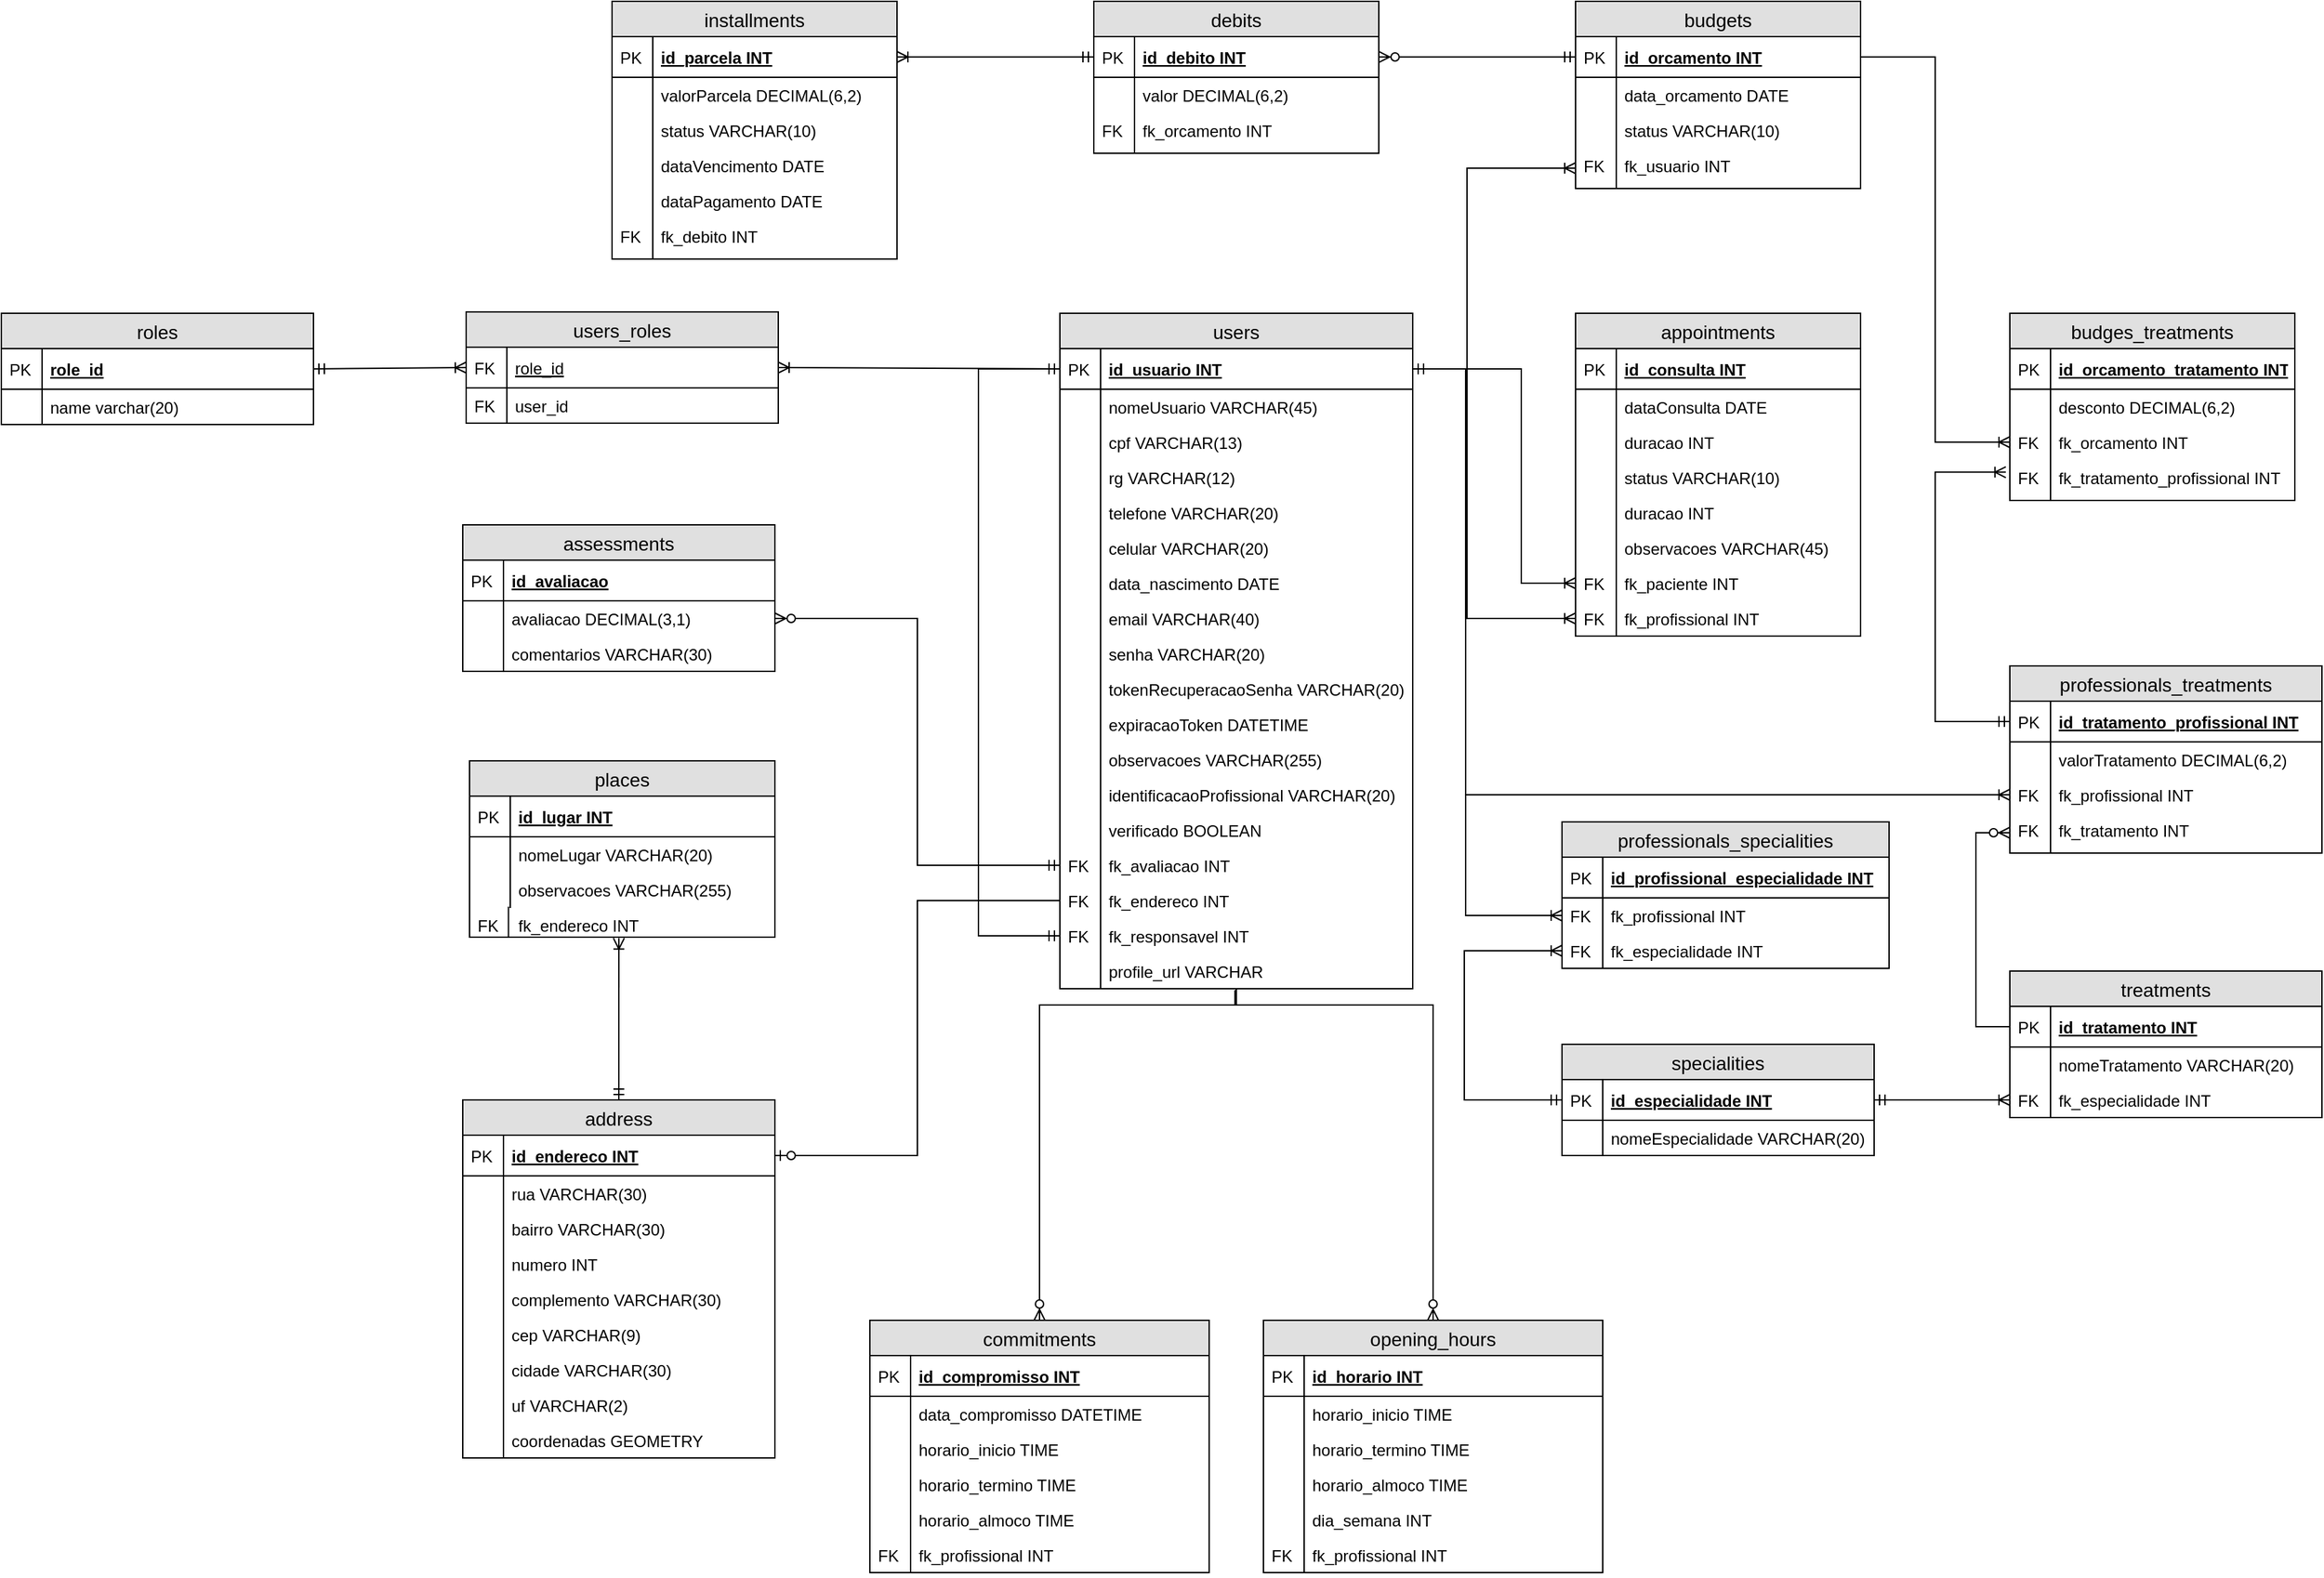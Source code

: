 <mxfile version="12.2.4" pages="1"><diagram id="uXz-uzwH0F022sEO8KX7" name="Page-1"><mxGraphModel dx="1581" dy="1495" grid="0" gridSize="10" guides="1" tooltips="1" connect="1" arrows="1" fold="1" page="1" pageScale="1" pageWidth="850" pageHeight="1100" math="0" shadow="0"><root><mxCell id="0"/><mxCell id="1" parent="0"/><mxCell id="5" value="installments" style="swimlane;fontStyle=0;childLayout=stackLayout;horizontal=1;startSize=26;fillColor=#e0e0e0;horizontalStack=0;resizeParent=1;resizeParentMax=0;resizeLast=0;collapsible=1;marginBottom=0;swimlaneFillColor=#ffffff;align=center;fontSize=14;" parent="1" vertex="1"><mxGeometry x="-210" y="-120" width="210" height="190" as="geometry"/></mxCell><mxCell id="6" value="id_parcela INT" style="shape=partialRectangle;top=0;left=0;right=0;bottom=1;align=left;verticalAlign=middle;fillColor=none;spacingLeft=34;spacingRight=4;overflow=hidden;rotatable=0;points=[[0,0.5],[1,0.5]];portConstraint=eastwest;dropTarget=0;fontStyle=5;fontSize=12;" parent="5" vertex="1"><mxGeometry y="26" width="210" height="30" as="geometry"/></mxCell><mxCell id="7" value="PK" style="shape=partialRectangle;top=0;left=0;bottom=0;fillColor=none;align=left;verticalAlign=middle;spacingLeft=4;spacingRight=4;overflow=hidden;rotatable=0;points=[];portConstraint=eastwest;part=1;fontSize=12;" parent="6" vertex="1" connectable="0"><mxGeometry width="30" height="30" as="geometry"/></mxCell><mxCell id="8" value="valorParcela DECIMAL(6,2)" style="shape=partialRectangle;top=0;left=0;right=0;bottom=0;align=left;verticalAlign=top;fillColor=none;spacingLeft=34;spacingRight=4;overflow=hidden;rotatable=0;points=[[0,0.5],[1,0.5]];portConstraint=eastwest;dropTarget=0;fontSize=12;" parent="5" vertex="1"><mxGeometry y="56" width="210" height="26" as="geometry"/></mxCell><mxCell id="9" value="" style="shape=partialRectangle;top=0;left=0;bottom=0;fillColor=none;align=left;verticalAlign=top;spacingLeft=4;spacingRight=4;overflow=hidden;rotatable=0;points=[];portConstraint=eastwest;part=1;fontSize=12;" parent="8" vertex="1" connectable="0"><mxGeometry width="30" height="26" as="geometry"/></mxCell><mxCell id="10" value="status VARCHAR(10)" style="shape=partialRectangle;top=0;left=0;right=0;bottom=0;align=left;verticalAlign=top;fillColor=none;spacingLeft=34;spacingRight=4;overflow=hidden;rotatable=0;points=[[0,0.5],[1,0.5]];portConstraint=eastwest;dropTarget=0;fontSize=12;" parent="5" vertex="1"><mxGeometry y="82" width="210" height="26" as="geometry"/></mxCell><mxCell id="11" value="" style="shape=partialRectangle;top=0;left=0;bottom=0;fillColor=none;align=left;verticalAlign=top;spacingLeft=4;spacingRight=4;overflow=hidden;rotatable=0;points=[];portConstraint=eastwest;part=1;fontSize=12;" parent="10" vertex="1" connectable="0"><mxGeometry width="30" height="26" as="geometry"/></mxCell><mxCell id="12" value="dataVencimento DATE" style="shape=partialRectangle;top=0;left=0;right=0;bottom=0;align=left;verticalAlign=top;fillColor=none;spacingLeft=34;spacingRight=4;overflow=hidden;rotatable=0;points=[[0,0.5],[1,0.5]];portConstraint=eastwest;dropTarget=0;fontSize=12;" parent="5" vertex="1"><mxGeometry y="108" width="210" height="26" as="geometry"/></mxCell><mxCell id="13" value="" style="shape=partialRectangle;top=0;left=0;bottom=0;fillColor=none;align=left;verticalAlign=top;spacingLeft=4;spacingRight=4;overflow=hidden;rotatable=0;points=[];portConstraint=eastwest;part=1;fontSize=12;" parent="12" vertex="1" connectable="0"><mxGeometry width="30" height="26" as="geometry"/></mxCell><mxCell id="14" value="dataPagamento DATE" style="shape=partialRectangle;top=0;left=0;right=0;bottom=0;align=left;verticalAlign=top;fillColor=none;spacingLeft=34;spacingRight=4;overflow=hidden;rotatable=0;points=[[0,0.5],[1,0.5]];portConstraint=eastwest;dropTarget=0;fontSize=12;" parent="5" vertex="1"><mxGeometry y="134" width="210" height="26" as="geometry"/></mxCell><mxCell id="15" value="" style="shape=partialRectangle;top=0;left=0;bottom=0;fillColor=none;align=left;verticalAlign=top;spacingLeft=4;spacingRight=4;overflow=hidden;rotatable=0;points=[];portConstraint=eastwest;part=1;fontSize=12;" parent="14" vertex="1" connectable="0"><mxGeometry width="30" height="26" as="geometry"/></mxCell><mxCell id="16" value="fk_debito INT" style="shape=partialRectangle;top=0;left=0;right=0;bottom=0;align=left;verticalAlign=top;fillColor=none;spacingLeft=34;spacingRight=4;overflow=hidden;rotatable=0;points=[[0,0.5],[1,0.5]];portConstraint=eastwest;dropTarget=0;fontSize=12;" parent="5" vertex="1"><mxGeometry y="160" width="210" height="30" as="geometry"/></mxCell><mxCell id="17" value="FK" style="shape=partialRectangle;top=0;left=0;bottom=0;fillColor=none;align=left;verticalAlign=top;spacingLeft=4;spacingRight=4;overflow=hidden;rotatable=0;points=[];portConstraint=eastwest;part=1;fontSize=12;" parent="16" vertex="1" connectable="0"><mxGeometry width="30" height="30" as="geometry"/></mxCell><mxCell id="18" value="debits" style="swimlane;fontStyle=0;childLayout=stackLayout;horizontal=1;startSize=26;fillColor=#e0e0e0;horizontalStack=0;resizeParent=1;resizeParentMax=0;resizeLast=0;collapsible=1;marginBottom=0;swimlaneFillColor=#ffffff;align=center;fontSize=14;" parent="1" vertex="1"><mxGeometry x="145" y="-120" width="210" height="112" as="geometry"/></mxCell><mxCell id="19" value="id_debito INT" style="shape=partialRectangle;top=0;left=0;right=0;bottom=1;align=left;verticalAlign=middle;fillColor=none;spacingLeft=34;spacingRight=4;overflow=hidden;rotatable=0;points=[[0,0.5],[1,0.5]];portConstraint=eastwest;dropTarget=0;fontStyle=5;fontSize=12;" parent="18" vertex="1"><mxGeometry y="26" width="210" height="30" as="geometry"/></mxCell><mxCell id="20" value="PK" style="shape=partialRectangle;top=0;left=0;bottom=0;fillColor=none;align=left;verticalAlign=middle;spacingLeft=4;spacingRight=4;overflow=hidden;rotatable=0;points=[];portConstraint=eastwest;part=1;fontSize=12;" parent="19" vertex="1" connectable="0"><mxGeometry width="30" height="30" as="geometry"/></mxCell><mxCell id="21" value="valor DECIMAL(6,2)" style="shape=partialRectangle;top=0;left=0;right=0;bottom=0;align=left;verticalAlign=top;fillColor=none;spacingLeft=34;spacingRight=4;overflow=hidden;rotatable=0;points=[[0,0.5],[1,0.5]];portConstraint=eastwest;dropTarget=0;fontSize=12;" parent="18" vertex="1"><mxGeometry y="56" width="210" height="26" as="geometry"/></mxCell><mxCell id="22" value="" style="shape=partialRectangle;top=0;left=0;bottom=0;fillColor=none;align=left;verticalAlign=top;spacingLeft=4;spacingRight=4;overflow=hidden;rotatable=0;points=[];portConstraint=eastwest;part=1;fontSize=12;" parent="21" vertex="1" connectable="0"><mxGeometry width="30" height="26" as="geometry"/></mxCell><mxCell id="29" value="fk_orcamento INT" style="shape=partialRectangle;top=0;left=0;right=0;bottom=0;align=left;verticalAlign=top;fillColor=none;spacingLeft=34;spacingRight=4;overflow=hidden;rotatable=0;points=[[0,0.5],[1,0.5]];portConstraint=eastwest;dropTarget=0;fontSize=12;" parent="18" vertex="1"><mxGeometry y="82" width="210" height="30" as="geometry"/></mxCell><mxCell id="30" value="FK" style="shape=partialRectangle;top=0;left=0;bottom=0;fillColor=none;align=left;verticalAlign=top;spacingLeft=4;spacingRight=4;overflow=hidden;rotatable=0;points=[];portConstraint=eastwest;part=1;fontSize=12;" parent="29" vertex="1" connectable="0"><mxGeometry width="30" height="30" as="geometry"/></mxCell><mxCell id="NMdXqo2eWiBwRhSOy_k7-30" value="" style="fontSize=12;html=1;endArrow=ERoneToMany;startArrow=ERmandOne;rounded=0;entryX=1;entryY=0.5;entryDx=0;entryDy=0;exitX=0;exitY=0.5;exitDx=0;exitDy=0;" parent="1" source="19" target="6" edge="1"><mxGeometry width="100" height="100" relative="1" as="geometry"><mxPoint x="370" y="290" as="sourcePoint"/><mxPoint x="470" y="190" as="targetPoint"/></mxGeometry></mxCell><mxCell id="NMdXqo2eWiBwRhSOy_k7-44" value="budgets" style="swimlane;fontStyle=0;childLayout=stackLayout;horizontal=1;startSize=26;fillColor=#e0e0e0;horizontalStack=0;resizeParent=1;resizeParentMax=0;resizeLast=0;collapsible=1;marginBottom=0;swimlaneFillColor=#ffffff;align=center;fontSize=14;" parent="1" vertex="1"><mxGeometry x="500" y="-120" width="210" height="138" as="geometry"/></mxCell><mxCell id="NMdXqo2eWiBwRhSOy_k7-45" value="id_orcamento INT" style="shape=partialRectangle;top=0;left=0;right=0;bottom=1;align=left;verticalAlign=middle;fillColor=none;spacingLeft=34;spacingRight=4;overflow=hidden;rotatable=0;points=[[0,0.5],[1,0.5]];portConstraint=eastwest;dropTarget=0;fontStyle=5;fontSize=12;" parent="NMdXqo2eWiBwRhSOy_k7-44" vertex="1"><mxGeometry y="26" width="210" height="30" as="geometry"/></mxCell><mxCell id="NMdXqo2eWiBwRhSOy_k7-46" value="PK" style="shape=partialRectangle;top=0;left=0;bottom=0;fillColor=none;align=left;verticalAlign=middle;spacingLeft=4;spacingRight=4;overflow=hidden;rotatable=0;points=[];portConstraint=eastwest;part=1;fontSize=12;" parent="NMdXqo2eWiBwRhSOy_k7-45" vertex="1" connectable="0"><mxGeometry width="30" height="30" as="geometry"/></mxCell><mxCell id="NMdXqo2eWiBwRhSOy_k7-47" value="data_orcamento DATE" style="shape=partialRectangle;top=0;left=0;right=0;bottom=0;align=left;verticalAlign=top;fillColor=none;spacingLeft=34;spacingRight=4;overflow=hidden;rotatable=0;points=[[0,0.5],[1,0.5]];portConstraint=eastwest;dropTarget=0;fontSize=12;" parent="NMdXqo2eWiBwRhSOy_k7-44" vertex="1"><mxGeometry y="56" width="210" height="26" as="geometry"/></mxCell><mxCell id="NMdXqo2eWiBwRhSOy_k7-48" value="" style="shape=partialRectangle;top=0;left=0;bottom=0;fillColor=none;align=left;verticalAlign=top;spacingLeft=4;spacingRight=4;overflow=hidden;rotatable=0;points=[];portConstraint=eastwest;part=1;fontSize=12;" parent="NMdXqo2eWiBwRhSOy_k7-47" vertex="1" connectable="0"><mxGeometry width="30" height="26" as="geometry"/></mxCell><mxCell id="NMdXqo2eWiBwRhSOy_k7-53" value="status VARCHAR(10)" style="shape=partialRectangle;top=0;left=0;right=0;bottom=0;align=left;verticalAlign=top;fillColor=none;spacingLeft=34;spacingRight=4;overflow=hidden;rotatable=0;points=[[0,0.5],[1,0.5]];portConstraint=eastwest;dropTarget=0;fontSize=12;" parent="NMdXqo2eWiBwRhSOy_k7-44" vertex="1"><mxGeometry y="82" width="210" height="26" as="geometry"/></mxCell><mxCell id="NMdXqo2eWiBwRhSOy_k7-54" value="" style="shape=partialRectangle;top=0;left=0;bottom=0;fillColor=none;align=left;verticalAlign=top;spacingLeft=4;spacingRight=4;overflow=hidden;rotatable=0;points=[];portConstraint=eastwest;part=1;fontSize=12;" parent="NMdXqo2eWiBwRhSOy_k7-53" vertex="1" connectable="0"><mxGeometry width="30" height="26" as="geometry"/></mxCell><mxCell id="NMdXqo2eWiBwRhSOy_k7-49" value="fk_usuario INT" style="shape=partialRectangle;top=0;left=0;right=0;bottom=0;align=left;verticalAlign=top;fillColor=none;spacingLeft=34;spacingRight=4;overflow=hidden;rotatable=0;points=[[0,0.5],[1,0.5]];portConstraint=eastwest;dropTarget=0;fontSize=12;" parent="NMdXqo2eWiBwRhSOy_k7-44" vertex="1"><mxGeometry y="108" width="210" height="30" as="geometry"/></mxCell><mxCell id="NMdXqo2eWiBwRhSOy_k7-50" value="FK" style="shape=partialRectangle;top=0;left=0;bottom=0;fillColor=none;align=left;verticalAlign=top;spacingLeft=4;spacingRight=4;overflow=hidden;rotatable=0;points=[];portConstraint=eastwest;part=1;fontSize=12;" parent="NMdXqo2eWiBwRhSOy_k7-49" vertex="1" connectable="0"><mxGeometry width="30" height="30" as="geometry"/></mxCell><mxCell id="NMdXqo2eWiBwRhSOy_k7-55" value="budges_treatments" style="swimlane;fontStyle=0;childLayout=stackLayout;horizontal=1;startSize=26;fillColor=#e0e0e0;horizontalStack=0;resizeParent=1;resizeParentMax=0;resizeLast=0;collapsible=1;marginBottom=0;swimlaneFillColor=#ffffff;align=center;fontSize=14;" parent="1" vertex="1"><mxGeometry x="820" y="110" width="210" height="138" as="geometry"/></mxCell><mxCell id="NMdXqo2eWiBwRhSOy_k7-56" value="id_orcamento_tratamento INT" style="shape=partialRectangle;top=0;left=0;right=0;bottom=1;align=left;verticalAlign=middle;fillColor=none;spacingLeft=34;spacingRight=4;overflow=hidden;rotatable=0;points=[[0,0.5],[1,0.5]];portConstraint=eastwest;dropTarget=0;fontStyle=5;fontSize=12;" parent="NMdXqo2eWiBwRhSOy_k7-55" vertex="1"><mxGeometry y="26" width="210" height="30" as="geometry"/></mxCell><mxCell id="NMdXqo2eWiBwRhSOy_k7-57" value="PK" style="shape=partialRectangle;top=0;left=0;bottom=0;fillColor=none;align=left;verticalAlign=middle;spacingLeft=4;spacingRight=4;overflow=hidden;rotatable=0;points=[];portConstraint=eastwest;part=1;fontSize=12;" parent="NMdXqo2eWiBwRhSOy_k7-56" vertex="1" connectable="0"><mxGeometry width="30" height="30" as="geometry"/></mxCell><mxCell id="NMdXqo2eWiBwRhSOy_k7-58" value="desconto DECIMAL(6,2)" style="shape=partialRectangle;top=0;left=0;right=0;bottom=0;align=left;verticalAlign=top;fillColor=none;spacingLeft=34;spacingRight=4;overflow=hidden;rotatable=0;points=[[0,0.5],[1,0.5]];portConstraint=eastwest;dropTarget=0;fontSize=12;" parent="NMdXqo2eWiBwRhSOy_k7-55" vertex="1"><mxGeometry y="56" width="210" height="26" as="geometry"/></mxCell><mxCell id="NMdXqo2eWiBwRhSOy_k7-59" value="" style="shape=partialRectangle;top=0;left=0;bottom=0;fillColor=none;align=left;verticalAlign=top;spacingLeft=4;spacingRight=4;overflow=hidden;rotatable=0;points=[];portConstraint=eastwest;part=1;fontSize=12;" parent="NMdXqo2eWiBwRhSOy_k7-58" vertex="1" connectable="0"><mxGeometry width="30" height="26" as="geometry"/></mxCell><mxCell id="NMdXqo2eWiBwRhSOy_k7-60" value="fk_orcamento INT" style="shape=partialRectangle;top=0;left=0;right=0;bottom=0;align=left;verticalAlign=top;fillColor=none;spacingLeft=34;spacingRight=4;overflow=hidden;rotatable=0;points=[[0,0.5],[1,0.5]];portConstraint=eastwest;dropTarget=0;fontSize=12;" parent="NMdXqo2eWiBwRhSOy_k7-55" vertex="1"><mxGeometry y="82" width="210" height="26" as="geometry"/></mxCell><mxCell id="NMdXqo2eWiBwRhSOy_k7-61" value="FK" style="shape=partialRectangle;top=0;left=0;bottom=0;fillColor=none;align=left;verticalAlign=top;spacingLeft=4;spacingRight=4;overflow=hidden;rotatable=0;points=[];portConstraint=eastwest;part=1;fontSize=12;" parent="NMdXqo2eWiBwRhSOy_k7-60" vertex="1" connectable="0"><mxGeometry width="30" height="26" as="geometry"/></mxCell><mxCell id="NMdXqo2eWiBwRhSOy_k7-62" value="fk_tratamento_profissional INT" style="shape=partialRectangle;top=0;left=0;right=0;bottom=0;align=left;verticalAlign=top;fillColor=none;spacingLeft=34;spacingRight=4;overflow=hidden;rotatable=0;points=[[0,0.5],[1,0.5]];portConstraint=eastwest;dropTarget=0;fontSize=12;" parent="NMdXqo2eWiBwRhSOy_k7-55" vertex="1"><mxGeometry y="108" width="210" height="30" as="geometry"/></mxCell><mxCell id="NMdXqo2eWiBwRhSOy_k7-63" value="FK" style="shape=partialRectangle;top=0;left=0;bottom=0;fillColor=none;align=left;verticalAlign=top;spacingLeft=4;spacingRight=4;overflow=hidden;rotatable=0;points=[];portConstraint=eastwest;part=1;fontSize=12;" parent="NMdXqo2eWiBwRhSOy_k7-62" vertex="1" connectable="0"><mxGeometry width="30" height="30" as="geometry"/></mxCell><mxCell id="NMdXqo2eWiBwRhSOy_k7-64" value="professionals_treatments" style="swimlane;fontStyle=0;childLayout=stackLayout;horizontal=1;startSize=26;fillColor=#e0e0e0;horizontalStack=0;resizeParent=1;resizeParentMax=0;resizeLast=0;collapsible=1;marginBottom=0;swimlaneFillColor=#ffffff;align=center;fontSize=14;" parent="1" vertex="1"><mxGeometry x="820" y="370" width="230" height="138" as="geometry"/></mxCell><mxCell id="NMdXqo2eWiBwRhSOy_k7-65" value="id_tratamento_profissional INT" style="shape=partialRectangle;top=0;left=0;right=0;bottom=1;align=left;verticalAlign=middle;fillColor=none;spacingLeft=34;spacingRight=4;overflow=hidden;rotatable=0;points=[[0,0.5],[1,0.5]];portConstraint=eastwest;dropTarget=0;fontStyle=5;fontSize=12;" parent="NMdXqo2eWiBwRhSOy_k7-64" vertex="1"><mxGeometry y="26" width="230" height="30" as="geometry"/></mxCell><mxCell id="NMdXqo2eWiBwRhSOy_k7-66" value="PK" style="shape=partialRectangle;top=0;left=0;bottom=0;fillColor=none;align=left;verticalAlign=middle;spacingLeft=4;spacingRight=4;overflow=hidden;rotatable=0;points=[];portConstraint=eastwest;part=1;fontSize=12;" parent="NMdXqo2eWiBwRhSOy_k7-65" vertex="1" connectable="0"><mxGeometry width="30" height="30" as="geometry"/></mxCell><mxCell id="NMdXqo2eWiBwRhSOy_k7-67" value="valorTratamento DECIMAL(6,2)" style="shape=partialRectangle;top=0;left=0;right=0;bottom=0;align=left;verticalAlign=top;fillColor=none;spacingLeft=34;spacingRight=4;overflow=hidden;rotatable=0;points=[[0,0.5],[1,0.5]];portConstraint=eastwest;dropTarget=0;fontSize=12;" parent="NMdXqo2eWiBwRhSOy_k7-64" vertex="1"><mxGeometry y="56" width="230" height="26" as="geometry"/></mxCell><mxCell id="NMdXqo2eWiBwRhSOy_k7-68" value="" style="shape=partialRectangle;top=0;left=0;bottom=0;fillColor=none;align=left;verticalAlign=top;spacingLeft=4;spacingRight=4;overflow=hidden;rotatable=0;points=[];portConstraint=eastwest;part=1;fontSize=12;" parent="NMdXqo2eWiBwRhSOy_k7-67" vertex="1" connectable="0"><mxGeometry width="30" height="26" as="geometry"/></mxCell><mxCell id="NMdXqo2eWiBwRhSOy_k7-69" value="fk_profissional INT" style="shape=partialRectangle;top=0;left=0;right=0;bottom=0;align=left;verticalAlign=top;fillColor=none;spacingLeft=34;spacingRight=4;overflow=hidden;rotatable=0;points=[[0,0.5],[1,0.5]];portConstraint=eastwest;dropTarget=0;fontSize=12;" parent="NMdXqo2eWiBwRhSOy_k7-64" vertex="1"><mxGeometry y="82" width="230" height="26" as="geometry"/></mxCell><mxCell id="NMdXqo2eWiBwRhSOy_k7-70" value="FK" style="shape=partialRectangle;top=0;left=0;bottom=0;fillColor=none;align=left;verticalAlign=top;spacingLeft=4;spacingRight=4;overflow=hidden;rotatable=0;points=[];portConstraint=eastwest;part=1;fontSize=12;" parent="NMdXqo2eWiBwRhSOy_k7-69" vertex="1" connectable="0"><mxGeometry width="30" height="26" as="geometry"/></mxCell><mxCell id="NMdXqo2eWiBwRhSOy_k7-71" value="fk_tratamento INT" style="shape=partialRectangle;top=0;left=0;right=0;bottom=0;align=left;verticalAlign=top;fillColor=none;spacingLeft=34;spacingRight=4;overflow=hidden;rotatable=0;points=[[0,0.5],[1,0.5]];portConstraint=eastwest;dropTarget=0;fontSize=12;" parent="NMdXqo2eWiBwRhSOy_k7-64" vertex="1"><mxGeometry y="108" width="230" height="30" as="geometry"/></mxCell><mxCell id="NMdXqo2eWiBwRhSOy_k7-72" value="FK" style="shape=partialRectangle;top=0;left=0;bottom=0;fillColor=none;align=left;verticalAlign=top;spacingLeft=4;spacingRight=4;overflow=hidden;rotatable=0;points=[];portConstraint=eastwest;part=1;fontSize=12;" parent="NMdXqo2eWiBwRhSOy_k7-71" vertex="1" connectable="0"><mxGeometry width="30" height="30" as="geometry"/></mxCell><mxCell id="NMdXqo2eWiBwRhSOy_k7-73" value="treatments" style="swimlane;fontStyle=0;childLayout=stackLayout;horizontal=1;startSize=26;fillColor=#e0e0e0;horizontalStack=0;resizeParent=1;resizeParentMax=0;resizeLast=0;collapsible=1;marginBottom=0;swimlaneFillColor=#ffffff;align=center;fontSize=14;" parent="1" vertex="1"><mxGeometry x="820" y="595" width="230" height="108" as="geometry"/></mxCell><mxCell id="NMdXqo2eWiBwRhSOy_k7-74" value="id_tratamento INT" style="shape=partialRectangle;top=0;left=0;right=0;bottom=1;align=left;verticalAlign=middle;fillColor=none;spacingLeft=34;spacingRight=4;overflow=hidden;rotatable=0;points=[[0,0.5],[1,0.5]];portConstraint=eastwest;dropTarget=0;fontStyle=5;fontSize=12;" parent="NMdXqo2eWiBwRhSOy_k7-73" vertex="1"><mxGeometry y="26" width="230" height="30" as="geometry"/></mxCell><mxCell id="NMdXqo2eWiBwRhSOy_k7-75" value="PK" style="shape=partialRectangle;top=0;left=0;bottom=0;fillColor=none;align=left;verticalAlign=middle;spacingLeft=4;spacingRight=4;overflow=hidden;rotatable=0;points=[];portConstraint=eastwest;part=1;fontSize=12;" parent="NMdXqo2eWiBwRhSOy_k7-74" vertex="1" connectable="0"><mxGeometry width="30" height="30" as="geometry"/></mxCell><mxCell id="NMdXqo2eWiBwRhSOy_k7-76" value="nomeTratamento VARCHAR(20)" style="shape=partialRectangle;top=0;left=0;right=0;bottom=0;align=left;verticalAlign=top;fillColor=none;spacingLeft=34;spacingRight=4;overflow=hidden;rotatable=0;points=[[0,0.5],[1,0.5]];portConstraint=eastwest;dropTarget=0;fontSize=12;" parent="NMdXqo2eWiBwRhSOy_k7-73" vertex="1"><mxGeometry y="56" width="230" height="26" as="geometry"/></mxCell><mxCell id="NMdXqo2eWiBwRhSOy_k7-77" value="" style="shape=partialRectangle;top=0;left=0;bottom=0;fillColor=none;align=left;verticalAlign=top;spacingLeft=4;spacingRight=4;overflow=hidden;rotatable=0;points=[];portConstraint=eastwest;part=1;fontSize=12;" parent="NMdXqo2eWiBwRhSOy_k7-76" vertex="1" connectable="0"><mxGeometry width="30" height="26" as="geometry"/></mxCell><mxCell id="NMdXqo2eWiBwRhSOy_k7-78" value="fk_especialidade INT" style="shape=partialRectangle;top=0;left=0;right=0;bottom=0;align=left;verticalAlign=top;fillColor=none;spacingLeft=34;spacingRight=4;overflow=hidden;rotatable=0;points=[[0,0.5],[1,0.5]];portConstraint=eastwest;dropTarget=0;fontSize=12;" parent="NMdXqo2eWiBwRhSOy_k7-73" vertex="1"><mxGeometry y="82" width="230" height="26" as="geometry"/></mxCell><mxCell id="NMdXqo2eWiBwRhSOy_k7-79" value="FK" style="shape=partialRectangle;top=0;left=0;bottom=0;fillColor=none;align=left;verticalAlign=top;spacingLeft=4;spacingRight=4;overflow=hidden;rotatable=0;points=[];portConstraint=eastwest;part=1;fontSize=12;" parent="NMdXqo2eWiBwRhSOy_k7-78" vertex="1" connectable="0"><mxGeometry width="30" height="26" as="geometry"/></mxCell><mxCell id="NMdXqo2eWiBwRhSOy_k7-82" value="specialities" style="swimlane;fontStyle=0;childLayout=stackLayout;horizontal=1;startSize=26;fillColor=#e0e0e0;horizontalStack=0;resizeParent=1;resizeParentMax=0;resizeLast=0;collapsible=1;marginBottom=0;swimlaneFillColor=#ffffff;align=center;fontSize=14;" parent="1" vertex="1"><mxGeometry x="490" y="649" width="230" height="82" as="geometry"/></mxCell><mxCell id="NMdXqo2eWiBwRhSOy_k7-83" value="id_especialidade INT" style="shape=partialRectangle;top=0;left=0;right=0;bottom=1;align=left;verticalAlign=middle;fillColor=none;spacingLeft=34;spacingRight=4;overflow=hidden;rotatable=0;points=[[0,0.5],[1,0.5]];portConstraint=eastwest;dropTarget=0;fontStyle=5;fontSize=12;" parent="NMdXqo2eWiBwRhSOy_k7-82" vertex="1"><mxGeometry y="26" width="230" height="30" as="geometry"/></mxCell><mxCell id="NMdXqo2eWiBwRhSOy_k7-84" value="PK" style="shape=partialRectangle;top=0;left=0;bottom=0;fillColor=none;align=left;verticalAlign=middle;spacingLeft=4;spacingRight=4;overflow=hidden;rotatable=0;points=[];portConstraint=eastwest;part=1;fontSize=12;" parent="NMdXqo2eWiBwRhSOy_k7-83" vertex="1" connectable="0"><mxGeometry width="30" height="30" as="geometry"/></mxCell><mxCell id="NMdXqo2eWiBwRhSOy_k7-85" value="nomeEspecialidade VARCHAR(20)" style="shape=partialRectangle;top=0;left=0;right=0;bottom=0;align=left;verticalAlign=top;fillColor=none;spacingLeft=34;spacingRight=4;overflow=hidden;rotatable=0;points=[[0,0.5],[1,0.5]];portConstraint=eastwest;dropTarget=0;fontSize=12;" parent="NMdXqo2eWiBwRhSOy_k7-82" vertex="1"><mxGeometry y="56" width="230" height="26" as="geometry"/></mxCell><mxCell id="NMdXqo2eWiBwRhSOy_k7-86" value="" style="shape=partialRectangle;top=0;left=0;bottom=0;fillColor=none;align=left;verticalAlign=top;spacingLeft=4;spacingRight=4;overflow=hidden;rotatable=0;points=[];portConstraint=eastwest;part=1;fontSize=12;" parent="NMdXqo2eWiBwRhSOy_k7-85" vertex="1" connectable="0"><mxGeometry width="30" height="26" as="geometry"/></mxCell><mxCell id="NMdXqo2eWiBwRhSOy_k7-89" value="address" style="swimlane;fontStyle=0;childLayout=stackLayout;horizontal=1;startSize=26;fillColor=#e0e0e0;horizontalStack=0;resizeParent=1;resizeParentMax=0;resizeLast=0;collapsible=1;marginBottom=0;swimlaneFillColor=#ffffff;align=center;fontSize=14;" parent="1" vertex="1"><mxGeometry x="-320" y="690" width="230" height="264" as="geometry"/></mxCell><mxCell id="NMdXqo2eWiBwRhSOy_k7-90" value="id_endereco INT" style="shape=partialRectangle;top=0;left=0;right=0;bottom=1;align=left;verticalAlign=middle;fillColor=none;spacingLeft=34;spacingRight=4;overflow=hidden;rotatable=0;points=[[0,0.5],[1,0.5]];portConstraint=eastwest;dropTarget=0;fontStyle=5;fontSize=12;" parent="NMdXqo2eWiBwRhSOy_k7-89" vertex="1"><mxGeometry y="26" width="230" height="30" as="geometry"/></mxCell><mxCell id="NMdXqo2eWiBwRhSOy_k7-91" value="PK" style="shape=partialRectangle;top=0;left=0;bottom=0;fillColor=none;align=left;verticalAlign=middle;spacingLeft=4;spacingRight=4;overflow=hidden;rotatable=0;points=[];portConstraint=eastwest;part=1;fontSize=12;" parent="NMdXqo2eWiBwRhSOy_k7-90" vertex="1" connectable="0"><mxGeometry width="30" height="30" as="geometry"/></mxCell><mxCell id="NMdXqo2eWiBwRhSOy_k7-92" value="rua VARCHAR(30)" style="shape=partialRectangle;top=0;left=0;right=0;bottom=0;align=left;verticalAlign=top;fillColor=none;spacingLeft=34;spacingRight=4;overflow=hidden;rotatable=0;points=[[0,0.5],[1,0.5]];portConstraint=eastwest;dropTarget=0;fontSize=12;" parent="NMdXqo2eWiBwRhSOy_k7-89" vertex="1"><mxGeometry y="56" width="230" height="26" as="geometry"/></mxCell><mxCell id="NMdXqo2eWiBwRhSOy_k7-93" value="" style="shape=partialRectangle;top=0;left=0;bottom=0;fillColor=none;align=left;verticalAlign=top;spacingLeft=4;spacingRight=4;overflow=hidden;rotatable=0;points=[];portConstraint=eastwest;part=1;fontSize=12;" parent="NMdXqo2eWiBwRhSOy_k7-92" vertex="1" connectable="0"><mxGeometry width="30" height="26" as="geometry"/></mxCell><mxCell id="NMdXqo2eWiBwRhSOy_k7-99" value="bairro VARCHAR(30)" style="shape=partialRectangle;top=0;left=0;right=0;bottom=0;align=left;verticalAlign=top;fillColor=none;spacingLeft=34;spacingRight=4;overflow=hidden;rotatable=0;points=[[0,0.5],[1,0.5]];portConstraint=eastwest;dropTarget=0;fontSize=12;" parent="NMdXqo2eWiBwRhSOy_k7-89" vertex="1"><mxGeometry y="82" width="230" height="26" as="geometry"/></mxCell><mxCell id="NMdXqo2eWiBwRhSOy_k7-100" value="" style="shape=partialRectangle;top=0;left=0;bottom=0;fillColor=none;align=left;verticalAlign=top;spacingLeft=4;spacingRight=4;overflow=hidden;rotatable=0;points=[];portConstraint=eastwest;part=1;fontSize=12;" parent="NMdXqo2eWiBwRhSOy_k7-99" vertex="1" connectable="0"><mxGeometry width="30" height="26" as="geometry"/></mxCell><mxCell id="NMdXqo2eWiBwRhSOy_k7-101" value="numero INT" style="shape=partialRectangle;top=0;left=0;right=0;bottom=0;align=left;verticalAlign=top;fillColor=none;spacingLeft=34;spacingRight=4;overflow=hidden;rotatable=0;points=[[0,0.5],[1,0.5]];portConstraint=eastwest;dropTarget=0;fontSize=12;" parent="NMdXqo2eWiBwRhSOy_k7-89" vertex="1"><mxGeometry y="108" width="230" height="26" as="geometry"/></mxCell><mxCell id="NMdXqo2eWiBwRhSOy_k7-102" value="" style="shape=partialRectangle;top=0;left=0;bottom=0;fillColor=none;align=left;verticalAlign=top;spacingLeft=4;spacingRight=4;overflow=hidden;rotatable=0;points=[];portConstraint=eastwest;part=1;fontSize=12;" parent="NMdXqo2eWiBwRhSOy_k7-101" vertex="1" connectable="0"><mxGeometry width="30" height="26" as="geometry"/></mxCell><mxCell id="NMdXqo2eWiBwRhSOy_k7-103" value="complemento VARCHAR(30)" style="shape=partialRectangle;top=0;left=0;right=0;bottom=0;align=left;verticalAlign=top;fillColor=none;spacingLeft=34;spacingRight=4;overflow=hidden;rotatable=0;points=[[0,0.5],[1,0.5]];portConstraint=eastwest;dropTarget=0;fontSize=12;" parent="NMdXqo2eWiBwRhSOy_k7-89" vertex="1"><mxGeometry y="134" width="230" height="26" as="geometry"/></mxCell><mxCell id="NMdXqo2eWiBwRhSOy_k7-104" value="" style="shape=partialRectangle;top=0;left=0;bottom=0;fillColor=none;align=left;verticalAlign=top;spacingLeft=4;spacingRight=4;overflow=hidden;rotatable=0;points=[];portConstraint=eastwest;part=1;fontSize=12;" parent="NMdXqo2eWiBwRhSOy_k7-103" vertex="1" connectable="0"><mxGeometry width="30" height="26" as="geometry"/></mxCell><mxCell id="NMdXqo2eWiBwRhSOy_k7-105" value="cep VARCHAR(9)" style="shape=partialRectangle;top=0;left=0;right=0;bottom=0;align=left;verticalAlign=top;fillColor=none;spacingLeft=34;spacingRight=4;overflow=hidden;rotatable=0;points=[[0,0.5],[1,0.5]];portConstraint=eastwest;dropTarget=0;fontSize=12;" parent="NMdXqo2eWiBwRhSOy_k7-89" vertex="1"><mxGeometry y="160" width="230" height="26" as="geometry"/></mxCell><mxCell id="NMdXqo2eWiBwRhSOy_k7-106" value="" style="shape=partialRectangle;top=0;left=0;bottom=0;fillColor=none;align=left;verticalAlign=top;spacingLeft=4;spacingRight=4;overflow=hidden;rotatable=0;points=[];portConstraint=eastwest;part=1;fontSize=12;" parent="NMdXqo2eWiBwRhSOy_k7-105" vertex="1" connectable="0"><mxGeometry width="30" height="26" as="geometry"/></mxCell><mxCell id="NMdXqo2eWiBwRhSOy_k7-107" value="cidade VARCHAR(30)" style="shape=partialRectangle;top=0;left=0;right=0;bottom=0;align=left;verticalAlign=top;fillColor=none;spacingLeft=34;spacingRight=4;overflow=hidden;rotatable=0;points=[[0,0.5],[1,0.5]];portConstraint=eastwest;dropTarget=0;fontSize=12;" parent="NMdXqo2eWiBwRhSOy_k7-89" vertex="1"><mxGeometry y="186" width="230" height="26" as="geometry"/></mxCell><mxCell id="NMdXqo2eWiBwRhSOy_k7-108" value="" style="shape=partialRectangle;top=0;left=0;bottom=0;fillColor=none;align=left;verticalAlign=top;spacingLeft=4;spacingRight=4;overflow=hidden;rotatable=0;points=[];portConstraint=eastwest;part=1;fontSize=12;" parent="NMdXqo2eWiBwRhSOy_k7-107" vertex="1" connectable="0"><mxGeometry width="30" height="26" as="geometry"/></mxCell><mxCell id="NMdXqo2eWiBwRhSOy_k7-109" value="uf VARCHAR(2)" style="shape=partialRectangle;top=0;left=0;right=0;bottom=0;align=left;verticalAlign=top;fillColor=none;spacingLeft=34;spacingRight=4;overflow=hidden;rotatable=0;points=[[0,0.5],[1,0.5]];portConstraint=eastwest;dropTarget=0;fontSize=12;" parent="NMdXqo2eWiBwRhSOy_k7-89" vertex="1"><mxGeometry y="212" width="230" height="26" as="geometry"/></mxCell><mxCell id="NMdXqo2eWiBwRhSOy_k7-110" value="" style="shape=partialRectangle;top=0;left=0;bottom=0;fillColor=none;align=left;verticalAlign=top;spacingLeft=4;spacingRight=4;overflow=hidden;rotatable=0;points=[];portConstraint=eastwest;part=1;fontSize=12;" parent="NMdXqo2eWiBwRhSOy_k7-109" vertex="1" connectable="0"><mxGeometry width="30" height="26" as="geometry"/></mxCell><mxCell id="NMdXqo2eWiBwRhSOy_k7-111" value="coordenadas GEOMETRY" style="shape=partialRectangle;top=0;left=0;right=0;bottom=0;align=left;verticalAlign=top;fillColor=none;spacingLeft=34;spacingRight=4;overflow=hidden;rotatable=0;points=[[0,0.5],[1,0.5]];portConstraint=eastwest;dropTarget=0;fontSize=12;" parent="NMdXqo2eWiBwRhSOy_k7-89" vertex="1"><mxGeometry y="238" width="230" height="26" as="geometry"/></mxCell><mxCell id="NMdXqo2eWiBwRhSOy_k7-112" value="" style="shape=partialRectangle;top=0;left=0;bottom=0;fillColor=none;align=left;verticalAlign=top;spacingLeft=4;spacingRight=4;overflow=hidden;rotatable=0;points=[];portConstraint=eastwest;part=1;fontSize=12;" parent="NMdXqo2eWiBwRhSOy_k7-111" vertex="1" connectable="0"><mxGeometry width="30" height="26" as="geometry"/></mxCell><mxCell id="NMdXqo2eWiBwRhSOy_k7-115" value="places" style="swimlane;fontStyle=0;childLayout=stackLayout;horizontal=1;startSize=26;fillColor=#e0e0e0;horizontalStack=0;resizeParent=1;resizeParentMax=0;resizeLast=0;collapsible=1;marginBottom=0;swimlaneFillColor=#ffffff;align=center;fontSize=14;" parent="1" vertex="1"><mxGeometry x="-315" y="440" width="225" height="130" as="geometry"/></mxCell><mxCell id="NMdXqo2eWiBwRhSOy_k7-116" value="id_lugar INT" style="shape=partialRectangle;top=0;left=0;right=0;bottom=1;align=left;verticalAlign=middle;fillColor=none;spacingLeft=34;spacingRight=4;overflow=hidden;rotatable=0;points=[[0,0.5],[1,0.5]];portConstraint=eastwest;dropTarget=0;fontStyle=5;fontSize=12;" parent="NMdXqo2eWiBwRhSOy_k7-115" vertex="1"><mxGeometry y="26" width="225" height="30" as="geometry"/></mxCell><mxCell id="NMdXqo2eWiBwRhSOy_k7-117" value="PK" style="shape=partialRectangle;top=0;left=0;bottom=0;fillColor=none;align=left;verticalAlign=middle;spacingLeft=4;spacingRight=4;overflow=hidden;rotatable=0;points=[];portConstraint=eastwest;part=1;fontSize=12;" parent="NMdXqo2eWiBwRhSOy_k7-116" vertex="1" connectable="0"><mxGeometry width="30" height="30" as="geometry"/></mxCell><mxCell id="NMdXqo2eWiBwRhSOy_k7-118" value="nomeLugar VARCHAR(20)" style="shape=partialRectangle;top=0;left=0;right=0;bottom=0;align=left;verticalAlign=top;fillColor=none;spacingLeft=34;spacingRight=4;overflow=hidden;rotatable=0;points=[[0,0.5],[1,0.5]];portConstraint=eastwest;dropTarget=0;fontSize=12;" parent="NMdXqo2eWiBwRhSOy_k7-115" vertex="1"><mxGeometry y="56" width="225" height="26" as="geometry"/></mxCell><mxCell id="NMdXqo2eWiBwRhSOy_k7-119" value="" style="shape=partialRectangle;top=0;left=0;bottom=0;fillColor=none;align=left;verticalAlign=top;spacingLeft=4;spacingRight=4;overflow=hidden;rotatable=0;points=[];portConstraint=eastwest;part=1;fontSize=12;" parent="NMdXqo2eWiBwRhSOy_k7-118" vertex="1" connectable="0"><mxGeometry width="30" height="26" as="geometry"/></mxCell><mxCell id="NMdXqo2eWiBwRhSOy_k7-120" value="observacoes VARCHAR(255)" style="shape=partialRectangle;top=0;left=0;right=0;bottom=0;align=left;verticalAlign=top;fillColor=none;spacingLeft=34;spacingRight=4;overflow=hidden;rotatable=0;points=[[0,0.5],[1,0.5]];portConstraint=eastwest;dropTarget=0;fontSize=12;" parent="NMdXqo2eWiBwRhSOy_k7-115" vertex="1"><mxGeometry y="82" width="225" height="26" as="geometry"/></mxCell><mxCell id="NMdXqo2eWiBwRhSOy_k7-121" value="" style="shape=partialRectangle;top=0;left=0;bottom=0;fillColor=none;align=left;verticalAlign=top;spacingLeft=4;spacingRight=4;overflow=hidden;rotatable=0;points=[];portConstraint=eastwest;part=1;fontSize=12;" parent="NMdXqo2eWiBwRhSOy_k7-120" vertex="1" connectable="0"><mxGeometry width="30" height="26" as="geometry"/></mxCell><mxCell id="NMdXqo2eWiBwRhSOy_k7-122" value="fk_endereco INT" style="shape=partialRectangle;top=0;left=0;right=0;bottom=0;align=left;verticalAlign=top;fillColor=none;spacingLeft=34;spacingRight=4;overflow=hidden;rotatable=0;points=[[0,0.5],[1,0.5]];portConstraint=eastwest;dropTarget=0;fontSize=12;" parent="NMdXqo2eWiBwRhSOy_k7-115" vertex="1"><mxGeometry y="108" width="225" height="22" as="geometry"/></mxCell><mxCell id="NMdXqo2eWiBwRhSOy_k7-123" value="FK" style="shape=partialRectangle;top=0;left=0;bottom=0;fillColor=none;align=left;verticalAlign=top;spacingLeft=4;spacingRight=4;overflow=hidden;rotatable=0;points=[];portConstraint=eastwest;part=1;fontSize=12;" parent="NMdXqo2eWiBwRhSOy_k7-122" vertex="1" connectable="0"><mxGeometry width="28.696" height="22" as="geometry"/></mxCell><mxCell id="NMdXqo2eWiBwRhSOy_k7-124" value="appointments" style="swimlane;fontStyle=0;childLayout=stackLayout;horizontal=1;startSize=26;fillColor=#e0e0e0;horizontalStack=0;resizeParent=1;resizeParentMax=0;resizeLast=0;collapsible=1;marginBottom=0;swimlaneFillColor=#ffffff;align=center;fontSize=14;" parent="1" vertex="1"><mxGeometry x="500" y="110" width="210" height="238" as="geometry"/></mxCell><mxCell id="NMdXqo2eWiBwRhSOy_k7-125" value="id_consulta INT" style="shape=partialRectangle;top=0;left=0;right=0;bottom=1;align=left;verticalAlign=middle;fillColor=none;spacingLeft=34;spacingRight=4;overflow=hidden;rotatable=0;points=[[0,0.5],[1,0.5]];portConstraint=eastwest;dropTarget=0;fontStyle=5;fontSize=12;" parent="NMdXqo2eWiBwRhSOy_k7-124" vertex="1"><mxGeometry y="26" width="210" height="30" as="geometry"/></mxCell><mxCell id="NMdXqo2eWiBwRhSOy_k7-126" value="PK" style="shape=partialRectangle;top=0;left=0;bottom=0;fillColor=none;align=left;verticalAlign=middle;spacingLeft=4;spacingRight=4;overflow=hidden;rotatable=0;points=[];portConstraint=eastwest;part=1;fontSize=12;" parent="NMdXqo2eWiBwRhSOy_k7-125" vertex="1" connectable="0"><mxGeometry width="30" height="30" as="geometry"/></mxCell><mxCell id="NMdXqo2eWiBwRhSOy_k7-127" value="dataConsulta DATE" style="shape=partialRectangle;top=0;left=0;right=0;bottom=0;align=left;verticalAlign=top;fillColor=none;spacingLeft=34;spacingRight=4;overflow=hidden;rotatable=0;points=[[0,0.5],[1,0.5]];portConstraint=eastwest;dropTarget=0;fontSize=12;" parent="NMdXqo2eWiBwRhSOy_k7-124" vertex="1"><mxGeometry y="56" width="210" height="26" as="geometry"/></mxCell><mxCell id="NMdXqo2eWiBwRhSOy_k7-128" value="" style="shape=partialRectangle;top=0;left=0;bottom=0;fillColor=none;align=left;verticalAlign=top;spacingLeft=4;spacingRight=4;overflow=hidden;rotatable=0;points=[];portConstraint=eastwest;part=1;fontSize=12;" parent="NMdXqo2eWiBwRhSOy_k7-127" vertex="1" connectable="0"><mxGeometry width="30" height="26" as="geometry"/></mxCell><mxCell id="NMdXqo2eWiBwRhSOy_k7-129" value="duracao INT" style="shape=partialRectangle;top=0;left=0;right=0;bottom=0;align=left;verticalAlign=top;fillColor=none;spacingLeft=34;spacingRight=4;overflow=hidden;rotatable=0;points=[[0,0.5],[1,0.5]];portConstraint=eastwest;dropTarget=0;fontSize=12;" parent="NMdXqo2eWiBwRhSOy_k7-124" vertex="1"><mxGeometry y="82" width="210" height="26" as="geometry"/></mxCell><mxCell id="NMdXqo2eWiBwRhSOy_k7-130" value="" style="shape=partialRectangle;top=0;left=0;bottom=0;fillColor=none;align=left;verticalAlign=top;spacingLeft=4;spacingRight=4;overflow=hidden;rotatable=0;points=[];portConstraint=eastwest;part=1;fontSize=12;" parent="NMdXqo2eWiBwRhSOy_k7-129" vertex="1" connectable="0"><mxGeometry width="30" height="26" as="geometry"/></mxCell><mxCell id="NMdXqo2eWiBwRhSOy_k7-131" value="status VARCHAR(10)" style="shape=partialRectangle;top=0;left=0;right=0;bottom=0;align=left;verticalAlign=top;fillColor=none;spacingLeft=34;spacingRight=4;overflow=hidden;rotatable=0;points=[[0,0.5],[1,0.5]];portConstraint=eastwest;dropTarget=0;fontSize=12;" parent="NMdXqo2eWiBwRhSOy_k7-124" vertex="1"><mxGeometry y="108" width="210" height="26" as="geometry"/></mxCell><mxCell id="NMdXqo2eWiBwRhSOy_k7-132" value="" style="shape=partialRectangle;top=0;left=0;bottom=0;fillColor=none;align=left;verticalAlign=top;spacingLeft=4;spacingRight=4;overflow=hidden;rotatable=0;points=[];portConstraint=eastwest;part=1;fontSize=12;" parent="NMdXqo2eWiBwRhSOy_k7-131" vertex="1" connectable="0"><mxGeometry width="30" height="26" as="geometry"/></mxCell><mxCell id="NMdXqo2eWiBwRhSOy_k7-133" value="duracao INT" style="shape=partialRectangle;top=0;left=0;right=0;bottom=0;align=left;verticalAlign=top;fillColor=none;spacingLeft=34;spacingRight=4;overflow=hidden;rotatable=0;points=[[0,0.5],[1,0.5]];portConstraint=eastwest;dropTarget=0;fontSize=12;" parent="NMdXqo2eWiBwRhSOy_k7-124" vertex="1"><mxGeometry y="134" width="210" height="26" as="geometry"/></mxCell><mxCell id="NMdXqo2eWiBwRhSOy_k7-134" value="" style="shape=partialRectangle;top=0;left=0;bottom=0;fillColor=none;align=left;verticalAlign=top;spacingLeft=4;spacingRight=4;overflow=hidden;rotatable=0;points=[];portConstraint=eastwest;part=1;fontSize=12;" parent="NMdXqo2eWiBwRhSOy_k7-133" vertex="1" connectable="0"><mxGeometry width="30" height="26" as="geometry"/></mxCell><mxCell id="NMdXqo2eWiBwRhSOy_k7-146" value="observacoes VARCHAR(45)" style="shape=partialRectangle;top=0;left=0;right=0;bottom=0;align=left;verticalAlign=top;fillColor=none;spacingLeft=34;spacingRight=4;overflow=hidden;rotatable=0;points=[[0,0.5],[1,0.5]];portConstraint=eastwest;dropTarget=0;fontSize=12;" parent="NMdXqo2eWiBwRhSOy_k7-124" vertex="1"><mxGeometry y="160" width="210" height="26" as="geometry"/></mxCell><mxCell id="NMdXqo2eWiBwRhSOy_k7-147" value="" style="shape=partialRectangle;top=0;left=0;bottom=0;fillColor=none;align=left;verticalAlign=top;spacingLeft=4;spacingRight=4;overflow=hidden;rotatable=0;points=[];portConstraint=eastwest;part=1;fontSize=12;" parent="NMdXqo2eWiBwRhSOy_k7-146" vertex="1" connectable="0"><mxGeometry width="30" height="26" as="geometry"/></mxCell><mxCell id="NMdXqo2eWiBwRhSOy_k7-148" value="fk_paciente INT" style="shape=partialRectangle;top=0;left=0;right=0;bottom=0;align=left;verticalAlign=top;fillColor=none;spacingLeft=34;spacingRight=4;overflow=hidden;rotatable=0;points=[[0,0.5],[1,0.5]];portConstraint=eastwest;dropTarget=0;fontSize=12;" parent="NMdXqo2eWiBwRhSOy_k7-124" vertex="1"><mxGeometry y="186" width="210" height="26" as="geometry"/></mxCell><mxCell id="NMdXqo2eWiBwRhSOy_k7-149" value="FK" style="shape=partialRectangle;top=0;left=0;bottom=0;fillColor=none;align=left;verticalAlign=top;spacingLeft=4;spacingRight=4;overflow=hidden;rotatable=0;points=[];portConstraint=eastwest;part=1;fontSize=12;" parent="NMdXqo2eWiBwRhSOy_k7-148" vertex="1" connectable="0"><mxGeometry width="30" height="26" as="geometry"/></mxCell><mxCell id="NMdXqo2eWiBwRhSOy_k7-150" value="fk_profissional INT" style="shape=partialRectangle;top=0;left=0;right=0;bottom=0;align=left;verticalAlign=top;fillColor=none;spacingLeft=34;spacingRight=4;overflow=hidden;rotatable=0;points=[[0,0.5],[1,0.5]];portConstraint=eastwest;dropTarget=0;fontSize=12;" parent="NMdXqo2eWiBwRhSOy_k7-124" vertex="1"><mxGeometry y="212" width="210" height="26" as="geometry"/></mxCell><mxCell id="NMdXqo2eWiBwRhSOy_k7-151" value="FK" style="shape=partialRectangle;top=0;left=0;bottom=0;fillColor=none;align=left;verticalAlign=top;spacingLeft=4;spacingRight=4;overflow=hidden;rotatable=0;points=[];portConstraint=eastwest;part=1;fontSize=12;" parent="NMdXqo2eWiBwRhSOy_k7-150" vertex="1" connectable="0"><mxGeometry width="30" height="26" as="geometry"/></mxCell><mxCell id="NMdXqo2eWiBwRhSOy_k7-152" value="users" style="swimlane;fontStyle=0;childLayout=stackLayout;horizontal=1;startSize=26;fillColor=#e0e0e0;horizontalStack=0;resizeParent=1;resizeParentMax=0;resizeLast=0;collapsible=1;marginBottom=0;swimlaneFillColor=#ffffff;align=center;fontSize=14;" parent="1" vertex="1"><mxGeometry x="120" y="110" width="260" height="498" as="geometry"/></mxCell><mxCell id="NMdXqo2eWiBwRhSOy_k7-153" value="id_usuario INT" style="shape=partialRectangle;top=0;left=0;right=0;bottom=1;align=left;verticalAlign=middle;fillColor=none;spacingLeft=34;spacingRight=4;overflow=hidden;rotatable=0;points=[[0,0.5],[1,0.5]];portConstraint=eastwest;dropTarget=0;fontStyle=5;fontSize=12;" parent="NMdXqo2eWiBwRhSOy_k7-152" vertex="1"><mxGeometry y="26" width="260" height="30" as="geometry"/></mxCell><mxCell id="NMdXqo2eWiBwRhSOy_k7-154" value="PK" style="shape=partialRectangle;top=0;left=0;bottom=0;fillColor=none;align=left;verticalAlign=middle;spacingLeft=4;spacingRight=4;overflow=hidden;rotatable=0;points=[];portConstraint=eastwest;part=1;fontSize=12;" parent="NMdXqo2eWiBwRhSOy_k7-153" vertex="1" connectable="0"><mxGeometry width="30" height="30" as="geometry"/></mxCell><mxCell id="NMdXqo2eWiBwRhSOy_k7-155" value="nomeUsuario VARCHAR(45)" style="shape=partialRectangle;top=0;left=0;right=0;bottom=0;align=left;verticalAlign=top;fillColor=none;spacingLeft=34;spacingRight=4;overflow=hidden;rotatable=0;points=[[0,0.5],[1,0.5]];portConstraint=eastwest;dropTarget=0;fontSize=12;" parent="NMdXqo2eWiBwRhSOy_k7-152" vertex="1"><mxGeometry y="56" width="260" height="26" as="geometry"/></mxCell><mxCell id="NMdXqo2eWiBwRhSOy_k7-156" value="" style="shape=partialRectangle;top=0;left=0;bottom=0;fillColor=none;align=left;verticalAlign=top;spacingLeft=4;spacingRight=4;overflow=hidden;rotatable=0;points=[];portConstraint=eastwest;part=1;fontSize=12;" parent="NMdXqo2eWiBwRhSOy_k7-155" vertex="1" connectable="0"><mxGeometry width="30" height="26" as="geometry"/></mxCell><mxCell id="NMdXqo2eWiBwRhSOy_k7-157" value="cpf VARCHAR(13)" style="shape=partialRectangle;top=0;left=0;right=0;bottom=0;align=left;verticalAlign=top;fillColor=none;spacingLeft=34;spacingRight=4;overflow=hidden;rotatable=0;points=[[0,0.5],[1,0.5]];portConstraint=eastwest;dropTarget=0;fontSize=12;" parent="NMdXqo2eWiBwRhSOy_k7-152" vertex="1"><mxGeometry y="82" width="260" height="26" as="geometry"/></mxCell><mxCell id="NMdXqo2eWiBwRhSOy_k7-158" value="" style="shape=partialRectangle;top=0;left=0;bottom=0;fillColor=none;align=left;verticalAlign=top;spacingLeft=4;spacingRight=4;overflow=hidden;rotatable=0;points=[];portConstraint=eastwest;part=1;fontSize=12;" parent="NMdXqo2eWiBwRhSOy_k7-157" vertex="1" connectable="0"><mxGeometry width="30" height="26" as="geometry"/></mxCell><mxCell id="NMdXqo2eWiBwRhSOy_k7-169" value="rg VARCHAR(12)" style="shape=partialRectangle;top=0;left=0;right=0;bottom=0;align=left;verticalAlign=top;fillColor=none;spacingLeft=34;spacingRight=4;overflow=hidden;rotatable=0;points=[[0,0.5],[1,0.5]];portConstraint=eastwest;dropTarget=0;fontSize=12;" parent="NMdXqo2eWiBwRhSOy_k7-152" vertex="1"><mxGeometry y="108" width="260" height="26" as="geometry"/></mxCell><mxCell id="NMdXqo2eWiBwRhSOy_k7-170" value="" style="shape=partialRectangle;top=0;left=0;bottom=0;fillColor=none;align=left;verticalAlign=top;spacingLeft=4;spacingRight=4;overflow=hidden;rotatable=0;points=[];portConstraint=eastwest;part=1;fontSize=12;" parent="NMdXqo2eWiBwRhSOy_k7-169" vertex="1" connectable="0"><mxGeometry width="30" height="26" as="geometry"/></mxCell><mxCell id="NMdXqo2eWiBwRhSOy_k7-163" value="telefone VARCHAR(20)" style="shape=partialRectangle;top=0;left=0;right=0;bottom=0;align=left;verticalAlign=top;fillColor=none;spacingLeft=34;spacingRight=4;overflow=hidden;rotatable=0;points=[[0,0.5],[1,0.5]];portConstraint=eastwest;dropTarget=0;fontSize=12;" parent="NMdXqo2eWiBwRhSOy_k7-152" vertex="1"><mxGeometry y="134" width="260" height="26" as="geometry"/></mxCell><mxCell id="NMdXqo2eWiBwRhSOy_k7-164" value="" style="shape=partialRectangle;top=0;left=0;bottom=0;fillColor=none;align=left;verticalAlign=top;spacingLeft=4;spacingRight=4;overflow=hidden;rotatable=0;points=[];portConstraint=eastwest;part=1;fontSize=12;" parent="NMdXqo2eWiBwRhSOy_k7-163" vertex="1" connectable="0"><mxGeometry width="30" height="26" as="geometry"/></mxCell><mxCell id="NMdXqo2eWiBwRhSOy_k7-173" value="celular VARCHAR(20)" style="shape=partialRectangle;top=0;left=0;right=0;bottom=0;align=left;verticalAlign=top;fillColor=none;spacingLeft=34;spacingRight=4;overflow=hidden;rotatable=0;points=[[0,0.5],[1,0.5]];portConstraint=eastwest;dropTarget=0;fontSize=12;" parent="NMdXqo2eWiBwRhSOy_k7-152" vertex="1"><mxGeometry y="160" width="260" height="26" as="geometry"/></mxCell><mxCell id="NMdXqo2eWiBwRhSOy_k7-174" value="" style="shape=partialRectangle;top=0;left=0;bottom=0;fillColor=none;align=left;verticalAlign=top;spacingLeft=4;spacingRight=4;overflow=hidden;rotatable=0;points=[];portConstraint=eastwest;part=1;fontSize=12;" parent="NMdXqo2eWiBwRhSOy_k7-173" vertex="1" connectable="0"><mxGeometry width="30" height="26" as="geometry"/></mxCell><mxCell id="NMdXqo2eWiBwRhSOy_k7-159" value="data_nascimento DATE" style="shape=partialRectangle;top=0;left=0;right=0;bottom=0;align=left;verticalAlign=top;fillColor=none;spacingLeft=34;spacingRight=4;overflow=hidden;rotatable=0;points=[[0,0.5],[1,0.5]];portConstraint=eastwest;dropTarget=0;fontSize=12;" parent="NMdXqo2eWiBwRhSOy_k7-152" vertex="1"><mxGeometry y="186" width="260" height="26" as="geometry"/></mxCell><mxCell id="NMdXqo2eWiBwRhSOy_k7-160" value="" style="shape=partialRectangle;top=0;left=0;bottom=0;fillColor=none;align=left;verticalAlign=top;spacingLeft=4;spacingRight=4;overflow=hidden;rotatable=0;points=[];portConstraint=eastwest;part=1;fontSize=12;" parent="NMdXqo2eWiBwRhSOy_k7-159" vertex="1" connectable="0"><mxGeometry width="30" height="26" as="geometry"/></mxCell><mxCell id="NMdXqo2eWiBwRhSOy_k7-161" value="email VARCHAR(40)" style="shape=partialRectangle;top=0;left=0;right=0;bottom=0;align=left;verticalAlign=top;fillColor=none;spacingLeft=34;spacingRight=4;overflow=hidden;rotatable=0;points=[[0,0.5],[1,0.5]];portConstraint=eastwest;dropTarget=0;fontSize=12;" parent="NMdXqo2eWiBwRhSOy_k7-152" vertex="1"><mxGeometry y="212" width="260" height="26" as="geometry"/></mxCell><mxCell id="NMdXqo2eWiBwRhSOy_k7-162" value="" style="shape=partialRectangle;top=0;left=0;bottom=0;fillColor=none;align=left;verticalAlign=top;spacingLeft=4;spacingRight=4;overflow=hidden;rotatable=0;points=[];portConstraint=eastwest;part=1;fontSize=12;" parent="NMdXqo2eWiBwRhSOy_k7-161" vertex="1" connectable="0"><mxGeometry width="30" height="26" as="geometry"/></mxCell><mxCell id="NMdXqo2eWiBwRhSOy_k7-215" value="senha VARCHAR(20)" style="shape=partialRectangle;top=0;left=0;right=0;bottom=0;align=left;verticalAlign=top;fillColor=none;spacingLeft=34;spacingRight=4;overflow=hidden;rotatable=0;points=[[0,0.5],[1,0.5]];portConstraint=eastwest;dropTarget=0;fontSize=12;" parent="NMdXqo2eWiBwRhSOy_k7-152" vertex="1"><mxGeometry y="238" width="260" height="26" as="geometry"/></mxCell><mxCell id="NMdXqo2eWiBwRhSOy_k7-216" value="" style="shape=partialRectangle;top=0;left=0;bottom=0;fillColor=none;align=left;verticalAlign=top;spacingLeft=4;spacingRight=4;overflow=hidden;rotatable=0;points=[];portConstraint=eastwest;part=1;fontSize=12;" parent="NMdXqo2eWiBwRhSOy_k7-215" vertex="1" connectable="0"><mxGeometry width="30" height="26" as="geometry"/></mxCell><mxCell id="NMdXqo2eWiBwRhSOy_k7-244" value="tokenRecuperacaoSenha VARCHAR(20)" style="shape=partialRectangle;top=0;left=0;right=0;bottom=0;align=left;verticalAlign=top;fillColor=none;spacingLeft=34;spacingRight=4;overflow=hidden;rotatable=0;points=[[0,0.5],[1,0.5]];portConstraint=eastwest;dropTarget=0;fontSize=12;" parent="NMdXqo2eWiBwRhSOy_k7-152" vertex="1"><mxGeometry y="264" width="260" height="26" as="geometry"/></mxCell><mxCell id="NMdXqo2eWiBwRhSOy_k7-245" value="" style="shape=partialRectangle;top=0;left=0;bottom=0;fillColor=none;align=left;verticalAlign=top;spacingLeft=4;spacingRight=4;overflow=hidden;rotatable=0;points=[];portConstraint=eastwest;part=1;fontSize=12;" parent="NMdXqo2eWiBwRhSOy_k7-244" vertex="1" connectable="0"><mxGeometry width="30" height="26" as="geometry"/></mxCell><mxCell id="NMdXqo2eWiBwRhSOy_k7-246" value="expiracaoToken DATETIME" style="shape=partialRectangle;top=0;left=0;right=0;bottom=0;align=left;verticalAlign=top;fillColor=none;spacingLeft=34;spacingRight=4;overflow=hidden;rotatable=0;points=[[0,0.5],[1,0.5]];portConstraint=eastwest;dropTarget=0;fontSize=12;" parent="NMdXqo2eWiBwRhSOy_k7-152" vertex="1"><mxGeometry y="290" width="260" height="26" as="geometry"/></mxCell><mxCell id="NMdXqo2eWiBwRhSOy_k7-247" value="" style="shape=partialRectangle;top=0;left=0;bottom=0;fillColor=none;align=left;verticalAlign=top;spacingLeft=4;spacingRight=4;overflow=hidden;rotatable=0;points=[];portConstraint=eastwest;part=1;fontSize=12;" parent="NMdXqo2eWiBwRhSOy_k7-246" vertex="1" connectable="0"><mxGeometry width="30" height="26" as="geometry"/></mxCell><mxCell id="NMdXqo2eWiBwRhSOy_k7-175" value="observacoes VARCHAR(255)" style="shape=partialRectangle;top=0;left=0;right=0;bottom=0;align=left;verticalAlign=top;fillColor=none;spacingLeft=34;spacingRight=4;overflow=hidden;rotatable=0;points=[[0,0.5],[1,0.5]];portConstraint=eastwest;dropTarget=0;fontSize=12;" parent="NMdXqo2eWiBwRhSOy_k7-152" vertex="1"><mxGeometry y="316" width="260" height="26" as="geometry"/></mxCell><mxCell id="NMdXqo2eWiBwRhSOy_k7-176" value="" style="shape=partialRectangle;top=0;left=0;bottom=0;fillColor=none;align=left;verticalAlign=top;spacingLeft=4;spacingRight=4;overflow=hidden;rotatable=0;points=[];portConstraint=eastwest;part=1;fontSize=12;" parent="NMdXqo2eWiBwRhSOy_k7-175" vertex="1" connectable="0"><mxGeometry width="30" height="26" as="geometry"/></mxCell><mxCell id="NMdXqo2eWiBwRhSOy_k7-200" value="identificacaoProfissional VARCHAR(20)" style="shape=partialRectangle;top=0;left=0;right=0;bottom=0;align=left;verticalAlign=top;fillColor=none;spacingLeft=34;spacingRight=4;overflow=hidden;rotatable=0;points=[[0,0.5],[1,0.5]];portConstraint=eastwest;dropTarget=0;fontSize=12;" parent="NMdXqo2eWiBwRhSOy_k7-152" vertex="1"><mxGeometry y="342" width="260" height="26" as="geometry"/></mxCell><mxCell id="NMdXqo2eWiBwRhSOy_k7-201" value="" style="shape=partialRectangle;top=0;left=0;bottom=0;fillColor=none;align=left;verticalAlign=top;spacingLeft=4;spacingRight=4;overflow=hidden;rotatable=0;points=[];portConstraint=eastwest;part=1;fontSize=12;" parent="NMdXqo2eWiBwRhSOy_k7-200" vertex="1" connectable="0"><mxGeometry width="30" height="26" as="geometry"/></mxCell><mxCell id="NMdXqo2eWiBwRhSOy_k7-213" value="verificado BOOLEAN" style="shape=partialRectangle;top=0;left=0;right=0;bottom=0;align=left;verticalAlign=top;fillColor=none;spacingLeft=34;spacingRight=4;overflow=hidden;rotatable=0;points=[[0,0.5],[1,0.5]];portConstraint=eastwest;dropTarget=0;fontSize=12;" parent="NMdXqo2eWiBwRhSOy_k7-152" vertex="1"><mxGeometry y="368" width="260" height="26" as="geometry"/></mxCell><mxCell id="NMdXqo2eWiBwRhSOy_k7-214" value="" style="shape=partialRectangle;top=0;left=0;bottom=0;fillColor=none;align=left;verticalAlign=top;spacingLeft=4;spacingRight=4;overflow=hidden;rotatable=0;points=[];portConstraint=eastwest;part=1;fontSize=12;" parent="NMdXqo2eWiBwRhSOy_k7-213" vertex="1" connectable="0"><mxGeometry width="30" height="26" as="geometry"/></mxCell><mxCell id="NMdXqo2eWiBwRhSOy_k7-202" value="fk_avaliacao INT" style="shape=partialRectangle;top=0;left=0;right=0;bottom=0;align=left;verticalAlign=top;fillColor=none;spacingLeft=34;spacingRight=4;overflow=hidden;rotatable=0;points=[[0,0.5],[1,0.5]];portConstraint=eastwest;dropTarget=0;fontSize=12;" parent="NMdXqo2eWiBwRhSOy_k7-152" vertex="1"><mxGeometry y="394" width="260" height="26" as="geometry"/></mxCell><mxCell id="NMdXqo2eWiBwRhSOy_k7-203" value="FK" style="shape=partialRectangle;top=0;left=0;bottom=0;fillColor=none;align=left;verticalAlign=top;spacingLeft=4;spacingRight=4;overflow=hidden;rotatable=0;points=[];portConstraint=eastwest;part=1;fontSize=12;" parent="NMdXqo2eWiBwRhSOy_k7-202" vertex="1" connectable="0"><mxGeometry width="30" height="26" as="geometry"/></mxCell><mxCell id="NMdXqo2eWiBwRhSOy_k7-165" value="fk_endereco INT" style="shape=partialRectangle;top=0;left=0;right=0;bottom=0;align=left;verticalAlign=top;fillColor=none;spacingLeft=34;spacingRight=4;overflow=hidden;rotatable=0;points=[[0,0.5],[1,0.5]];portConstraint=eastwest;dropTarget=0;fontSize=12;" parent="NMdXqo2eWiBwRhSOy_k7-152" vertex="1"><mxGeometry y="420" width="260" height="26" as="geometry"/></mxCell><mxCell id="NMdXqo2eWiBwRhSOy_k7-166" value="FK" style="shape=partialRectangle;top=0;left=0;bottom=0;fillColor=none;align=left;verticalAlign=top;spacingLeft=4;spacingRight=4;overflow=hidden;rotatable=0;points=[];portConstraint=eastwest;part=1;fontSize=12;" parent="NMdXqo2eWiBwRhSOy_k7-165" vertex="1" connectable="0"><mxGeometry width="30" height="26" as="geometry"/></mxCell><mxCell id="NMdXqo2eWiBwRhSOy_k7-167" value="fk_responsavel INT" style="shape=partialRectangle;top=0;left=0;right=0;bottom=0;align=left;verticalAlign=top;fillColor=none;spacingLeft=34;spacingRight=4;overflow=hidden;rotatable=0;points=[[0,0.5],[1,0.5]];portConstraint=eastwest;dropTarget=0;fontSize=12;" parent="NMdXqo2eWiBwRhSOy_k7-152" vertex="1"><mxGeometry y="446" width="260" height="26" as="geometry"/></mxCell><mxCell id="NMdXqo2eWiBwRhSOy_k7-168" value="FK" style="shape=partialRectangle;top=0;left=0;bottom=0;fillColor=none;align=left;verticalAlign=top;spacingLeft=4;spacingRight=4;overflow=hidden;rotatable=0;points=[];portConstraint=eastwest;part=1;fontSize=12;" parent="NMdXqo2eWiBwRhSOy_k7-167" vertex="1" connectable="0"><mxGeometry width="30" height="26" as="geometry"/></mxCell><mxCell id="NMdXqo2eWiBwRhSOy_k7-251" value="" style="edgeStyle=elbowEdgeStyle;fontSize=12;html=1;endArrow=ERmandOne;endFill=0;rounded=0;entryX=0;entryY=0.5;entryDx=0;entryDy=0;exitX=0;exitY=0.5;exitDx=0;exitDy=0;" parent="NMdXqo2eWiBwRhSOy_k7-152" source="NMdXqo2eWiBwRhSOy_k7-153" target="NMdXqo2eWiBwRhSOy_k7-167" edge="1"><mxGeometry width="100" height="100" relative="1" as="geometry"><mxPoint x="-130" y="40" as="sourcePoint"/><mxPoint x="-72" y="360" as="targetPoint"/><Array as="points"><mxPoint x="-60" y="250"/></Array></mxGeometry></mxCell><mxCell id="31" value="profile_url VARCHAR" style="shape=partialRectangle;top=0;left=0;right=0;bottom=0;align=left;verticalAlign=top;fillColor=none;spacingLeft=34;spacingRight=4;overflow=hidden;rotatable=0;points=[[0,0.5],[1,0.5]];portConstraint=eastwest;dropTarget=0;fontSize=12;" parent="NMdXqo2eWiBwRhSOy_k7-152" vertex="1"><mxGeometry y="472" width="260" height="26" as="geometry"/></mxCell><mxCell id="32" value="" style="shape=partialRectangle;top=0;left=0;bottom=0;fillColor=none;align=left;verticalAlign=top;spacingLeft=4;spacingRight=4;overflow=hidden;rotatable=0;points=[];portConstraint=eastwest;part=1;fontSize=12;" parent="31" vertex="1" connectable="0"><mxGeometry width="30" height="26" as="geometry"/></mxCell><mxCell id="NMdXqo2eWiBwRhSOy_k7-204" value="assessments" style="swimlane;fontStyle=0;childLayout=stackLayout;horizontal=1;startSize=26;fillColor=#e0e0e0;horizontalStack=0;resizeParent=1;resizeParentMax=0;resizeLast=0;collapsible=1;marginBottom=0;swimlaneFillColor=#ffffff;align=center;fontSize=14;" parent="1" vertex="1"><mxGeometry x="-320" y="266" width="230" height="108" as="geometry"/></mxCell><mxCell id="NMdXqo2eWiBwRhSOy_k7-205" value="id_avaliacao" style="shape=partialRectangle;top=0;left=0;right=0;bottom=1;align=left;verticalAlign=middle;fillColor=none;spacingLeft=34;spacingRight=4;overflow=hidden;rotatable=0;points=[[0,0.5],[1,0.5]];portConstraint=eastwest;dropTarget=0;fontStyle=5;fontSize=12;" parent="NMdXqo2eWiBwRhSOy_k7-204" vertex="1"><mxGeometry y="26" width="230" height="30" as="geometry"/></mxCell><mxCell id="NMdXqo2eWiBwRhSOy_k7-206" value="PK" style="shape=partialRectangle;top=0;left=0;bottom=0;fillColor=none;align=left;verticalAlign=middle;spacingLeft=4;spacingRight=4;overflow=hidden;rotatable=0;points=[];portConstraint=eastwest;part=1;fontSize=12;" parent="NMdXqo2eWiBwRhSOy_k7-205" vertex="1" connectable="0"><mxGeometry width="30" height="30" as="geometry"/></mxCell><mxCell id="NMdXqo2eWiBwRhSOy_k7-207" value="avaliacao DECIMAL(3,1)" style="shape=partialRectangle;top=0;left=0;right=0;bottom=0;align=left;verticalAlign=top;fillColor=none;spacingLeft=34;spacingRight=4;overflow=hidden;rotatable=0;points=[[0,0.5],[1,0.5]];portConstraint=eastwest;dropTarget=0;fontSize=12;" parent="NMdXqo2eWiBwRhSOy_k7-204" vertex="1"><mxGeometry y="56" width="230" height="26" as="geometry"/></mxCell><mxCell id="NMdXqo2eWiBwRhSOy_k7-208" value="" style="shape=partialRectangle;top=0;left=0;bottom=0;fillColor=none;align=left;verticalAlign=top;spacingLeft=4;spacingRight=4;overflow=hidden;rotatable=0;points=[];portConstraint=eastwest;part=1;fontSize=12;" parent="NMdXqo2eWiBwRhSOy_k7-207" vertex="1" connectable="0"><mxGeometry width="30" height="26" as="geometry"/></mxCell><mxCell id="NMdXqo2eWiBwRhSOy_k7-209" value="comentarios VARCHAR(30)" style="shape=partialRectangle;top=0;left=0;right=0;bottom=0;align=left;verticalAlign=top;fillColor=none;spacingLeft=34;spacingRight=4;overflow=hidden;rotatable=0;points=[[0,0.5],[1,0.5]];portConstraint=eastwest;dropTarget=0;fontSize=12;" parent="NMdXqo2eWiBwRhSOy_k7-204" vertex="1"><mxGeometry y="82" width="230" height="26" as="geometry"/></mxCell><mxCell id="NMdXqo2eWiBwRhSOy_k7-210" value="" style="shape=partialRectangle;top=0;left=0;bottom=0;fillColor=none;align=left;verticalAlign=top;spacingLeft=4;spacingRight=4;overflow=hidden;rotatable=0;points=[];portConstraint=eastwest;part=1;fontSize=12;" parent="NMdXqo2eWiBwRhSOy_k7-209" vertex="1" connectable="0"><mxGeometry width="30" height="26" as="geometry"/></mxCell><mxCell id="NMdXqo2eWiBwRhSOy_k7-217" value="opening_hours" style="swimlane;fontStyle=0;childLayout=stackLayout;horizontal=1;startSize=26;fillColor=#e0e0e0;horizontalStack=0;resizeParent=1;resizeParentMax=0;resizeLast=0;collapsible=1;marginBottom=0;swimlaneFillColor=#ffffff;align=center;fontSize=14;" parent="1" vertex="1"><mxGeometry x="270" y="852.5" width="250" height="186" as="geometry"/></mxCell><mxCell id="NMdXqo2eWiBwRhSOy_k7-218" value="id_horario INT" style="shape=partialRectangle;top=0;left=0;right=0;bottom=1;align=left;verticalAlign=middle;fillColor=none;spacingLeft=34;spacingRight=4;overflow=hidden;rotatable=0;points=[[0,0.5],[1,0.5]];portConstraint=eastwest;dropTarget=0;fontStyle=5;fontSize=12;" parent="NMdXqo2eWiBwRhSOy_k7-217" vertex="1"><mxGeometry y="26" width="250" height="30" as="geometry"/></mxCell><mxCell id="NMdXqo2eWiBwRhSOy_k7-219" value="PK" style="shape=partialRectangle;top=0;left=0;bottom=0;fillColor=none;align=left;verticalAlign=middle;spacingLeft=4;spacingRight=4;overflow=hidden;rotatable=0;points=[];portConstraint=eastwest;part=1;fontSize=12;" parent="NMdXqo2eWiBwRhSOy_k7-218" vertex="1" connectable="0"><mxGeometry width="30" height="30" as="geometry"/></mxCell><mxCell id="NMdXqo2eWiBwRhSOy_k7-220" value="horario_inicio TIME" style="shape=partialRectangle;top=0;left=0;right=0;bottom=0;align=left;verticalAlign=top;fillColor=none;spacingLeft=34;spacingRight=4;overflow=hidden;rotatable=0;points=[[0,0.5],[1,0.5]];portConstraint=eastwest;dropTarget=0;fontSize=12;" parent="NMdXqo2eWiBwRhSOy_k7-217" vertex="1"><mxGeometry y="56" width="250" height="26" as="geometry"/></mxCell><mxCell id="NMdXqo2eWiBwRhSOy_k7-221" value="" style="shape=partialRectangle;top=0;left=0;bottom=0;fillColor=none;align=left;verticalAlign=top;spacingLeft=4;spacingRight=4;overflow=hidden;rotatable=0;points=[];portConstraint=eastwest;part=1;fontSize=12;" parent="NMdXqo2eWiBwRhSOy_k7-220" vertex="1" connectable="0"><mxGeometry width="30" height="26" as="geometry"/></mxCell><mxCell id="NMdXqo2eWiBwRhSOy_k7-222" value="horario_termino TIME" style="shape=partialRectangle;top=0;left=0;right=0;bottom=0;align=left;verticalAlign=top;fillColor=none;spacingLeft=34;spacingRight=4;overflow=hidden;rotatable=0;points=[[0,0.5],[1,0.5]];portConstraint=eastwest;dropTarget=0;fontSize=12;" parent="NMdXqo2eWiBwRhSOy_k7-217" vertex="1"><mxGeometry y="82" width="250" height="26" as="geometry"/></mxCell><mxCell id="NMdXqo2eWiBwRhSOy_k7-223" value="" style="shape=partialRectangle;top=0;left=0;bottom=0;fillColor=none;align=left;verticalAlign=top;spacingLeft=4;spacingRight=4;overflow=hidden;rotatable=0;points=[];portConstraint=eastwest;part=1;fontSize=12;" parent="NMdXqo2eWiBwRhSOy_k7-222" vertex="1" connectable="0"><mxGeometry width="30" height="26" as="geometry"/></mxCell><mxCell id="NMdXqo2eWiBwRhSOy_k7-224" value="horario_almoco TIME" style="shape=partialRectangle;top=0;left=0;right=0;bottom=0;align=left;verticalAlign=top;fillColor=none;spacingLeft=34;spacingRight=4;overflow=hidden;rotatable=0;points=[[0,0.5],[1,0.5]];portConstraint=eastwest;dropTarget=0;fontSize=12;" parent="NMdXqo2eWiBwRhSOy_k7-217" vertex="1"><mxGeometry y="108" width="250" height="26" as="geometry"/></mxCell><mxCell id="NMdXqo2eWiBwRhSOy_k7-225" value="" style="shape=partialRectangle;top=0;left=0;bottom=0;fillColor=none;align=left;verticalAlign=top;spacingLeft=4;spacingRight=4;overflow=hidden;rotatable=0;points=[];portConstraint=eastwest;part=1;fontSize=12;" parent="NMdXqo2eWiBwRhSOy_k7-224" vertex="1" connectable="0"><mxGeometry width="30" height="26" as="geometry"/></mxCell><mxCell id="NMdXqo2eWiBwRhSOy_k7-228" value="dia_semana INT" style="shape=partialRectangle;top=0;left=0;right=0;bottom=0;align=left;verticalAlign=top;fillColor=none;spacingLeft=34;spacingRight=4;overflow=hidden;rotatable=0;points=[[0,0.5],[1,0.5]];portConstraint=eastwest;dropTarget=0;fontSize=12;" parent="NMdXqo2eWiBwRhSOy_k7-217" vertex="1"><mxGeometry y="134" width="250" height="26" as="geometry"/></mxCell><mxCell id="NMdXqo2eWiBwRhSOy_k7-229" value="" style="shape=partialRectangle;top=0;left=0;bottom=0;fillColor=none;align=left;verticalAlign=top;spacingLeft=4;spacingRight=4;overflow=hidden;rotatable=0;points=[];portConstraint=eastwest;part=1;fontSize=12;" parent="NMdXqo2eWiBwRhSOy_k7-228" vertex="1" connectable="0"><mxGeometry width="30" height="26" as="geometry"/></mxCell><mxCell id="NMdXqo2eWiBwRhSOy_k7-226" value="fk_profissional INT" style="shape=partialRectangle;top=0;left=0;right=0;bottom=0;align=left;verticalAlign=top;fillColor=none;spacingLeft=34;spacingRight=4;overflow=hidden;rotatable=0;points=[[0,0.5],[1,0.5]];portConstraint=eastwest;dropTarget=0;fontSize=12;" parent="NMdXqo2eWiBwRhSOy_k7-217" vertex="1"><mxGeometry y="160" width="250" height="26" as="geometry"/></mxCell><mxCell id="NMdXqo2eWiBwRhSOy_k7-227" value="FK" style="shape=partialRectangle;top=0;left=0;bottom=0;fillColor=none;align=left;verticalAlign=top;spacingLeft=4;spacingRight=4;overflow=hidden;rotatable=0;points=[];portConstraint=eastwest;part=1;fontSize=12;" parent="NMdXqo2eWiBwRhSOy_k7-226" vertex="1" connectable="0"><mxGeometry width="30" height="26" as="geometry"/></mxCell><mxCell id="NMdXqo2eWiBwRhSOy_k7-230" value="commitments" style="swimlane;fontStyle=0;childLayout=stackLayout;horizontal=1;startSize=26;fillColor=#e0e0e0;horizontalStack=0;resizeParent=1;resizeParentMax=0;resizeLast=0;collapsible=1;marginBottom=0;swimlaneFillColor=#ffffff;align=center;fontSize=14;" parent="1" vertex="1"><mxGeometry x="-20" y="852.5" width="250" height="186" as="geometry"/></mxCell><mxCell id="NMdXqo2eWiBwRhSOy_k7-231" value="id_compromisso INT" style="shape=partialRectangle;top=0;left=0;right=0;bottom=1;align=left;verticalAlign=middle;fillColor=none;spacingLeft=34;spacingRight=4;overflow=hidden;rotatable=0;points=[[0,0.5],[1,0.5]];portConstraint=eastwest;dropTarget=0;fontStyle=5;fontSize=12;" parent="NMdXqo2eWiBwRhSOy_k7-230" vertex="1"><mxGeometry y="26" width="250" height="30" as="geometry"/></mxCell><mxCell id="NMdXqo2eWiBwRhSOy_k7-232" value="PK" style="shape=partialRectangle;top=0;left=0;bottom=0;fillColor=none;align=left;verticalAlign=middle;spacingLeft=4;spacingRight=4;overflow=hidden;rotatable=0;points=[];portConstraint=eastwest;part=1;fontSize=12;" parent="NMdXqo2eWiBwRhSOy_k7-231" vertex="1" connectable="0"><mxGeometry width="30" height="30" as="geometry"/></mxCell><mxCell id="NMdXqo2eWiBwRhSOy_k7-239" value="data_compromisso DATETIME" style="shape=partialRectangle;top=0;left=0;right=0;bottom=0;align=left;verticalAlign=top;fillColor=none;spacingLeft=34;spacingRight=4;overflow=hidden;rotatable=0;points=[[0,0.5],[1,0.5]];portConstraint=eastwest;dropTarget=0;fontSize=12;" parent="NMdXqo2eWiBwRhSOy_k7-230" vertex="1"><mxGeometry y="56" width="250" height="26" as="geometry"/></mxCell><mxCell id="NMdXqo2eWiBwRhSOy_k7-240" value="" style="shape=partialRectangle;top=0;left=0;bottom=0;fillColor=none;align=left;verticalAlign=top;spacingLeft=4;spacingRight=4;overflow=hidden;rotatable=0;points=[];portConstraint=eastwest;part=1;fontSize=12;" parent="NMdXqo2eWiBwRhSOy_k7-239" vertex="1" connectable="0"><mxGeometry width="30" height="26" as="geometry"/></mxCell><mxCell id="NMdXqo2eWiBwRhSOy_k7-233" value="horario_inicio TIME" style="shape=partialRectangle;top=0;left=0;right=0;bottom=0;align=left;verticalAlign=top;fillColor=none;spacingLeft=34;spacingRight=4;overflow=hidden;rotatable=0;points=[[0,0.5],[1,0.5]];portConstraint=eastwest;dropTarget=0;fontSize=12;" parent="NMdXqo2eWiBwRhSOy_k7-230" vertex="1"><mxGeometry y="82" width="250" height="26" as="geometry"/></mxCell><mxCell id="NMdXqo2eWiBwRhSOy_k7-234" value="" style="shape=partialRectangle;top=0;left=0;bottom=0;fillColor=none;align=left;verticalAlign=top;spacingLeft=4;spacingRight=4;overflow=hidden;rotatable=0;points=[];portConstraint=eastwest;part=1;fontSize=12;" parent="NMdXqo2eWiBwRhSOy_k7-233" vertex="1" connectable="0"><mxGeometry width="30" height="26" as="geometry"/></mxCell><mxCell id="NMdXqo2eWiBwRhSOy_k7-235" value="horario_termino TIME" style="shape=partialRectangle;top=0;left=0;right=0;bottom=0;align=left;verticalAlign=top;fillColor=none;spacingLeft=34;spacingRight=4;overflow=hidden;rotatable=0;points=[[0,0.5],[1,0.5]];portConstraint=eastwest;dropTarget=0;fontSize=12;" parent="NMdXqo2eWiBwRhSOy_k7-230" vertex="1"><mxGeometry y="108" width="250" height="26" as="geometry"/></mxCell><mxCell id="NMdXqo2eWiBwRhSOy_k7-236" value="" style="shape=partialRectangle;top=0;left=0;bottom=0;fillColor=none;align=left;verticalAlign=top;spacingLeft=4;spacingRight=4;overflow=hidden;rotatable=0;points=[];portConstraint=eastwest;part=1;fontSize=12;" parent="NMdXqo2eWiBwRhSOy_k7-235" vertex="1" connectable="0"><mxGeometry width="30" height="26" as="geometry"/></mxCell><mxCell id="NMdXqo2eWiBwRhSOy_k7-237" value="horario_almoco TIME" style="shape=partialRectangle;top=0;left=0;right=0;bottom=0;align=left;verticalAlign=top;fillColor=none;spacingLeft=34;spacingRight=4;overflow=hidden;rotatable=0;points=[[0,0.5],[1,0.5]];portConstraint=eastwest;dropTarget=0;fontSize=12;" parent="NMdXqo2eWiBwRhSOy_k7-230" vertex="1"><mxGeometry y="134" width="250" height="26" as="geometry"/></mxCell><mxCell id="NMdXqo2eWiBwRhSOy_k7-238" value="" style="shape=partialRectangle;top=0;left=0;bottom=0;fillColor=none;align=left;verticalAlign=top;spacingLeft=4;spacingRight=4;overflow=hidden;rotatable=0;points=[];portConstraint=eastwest;part=1;fontSize=12;" parent="NMdXqo2eWiBwRhSOy_k7-237" vertex="1" connectable="0"><mxGeometry width="30" height="26" as="geometry"/></mxCell><mxCell id="NMdXqo2eWiBwRhSOy_k7-241" value="fk_profissional INT" style="shape=partialRectangle;top=0;left=0;right=0;bottom=0;align=left;verticalAlign=top;fillColor=none;spacingLeft=34;spacingRight=4;overflow=hidden;rotatable=0;points=[[0,0.5],[1,0.5]];portConstraint=eastwest;dropTarget=0;fontSize=12;" parent="NMdXqo2eWiBwRhSOy_k7-230" vertex="1"><mxGeometry y="160" width="250" height="26" as="geometry"/></mxCell><mxCell id="NMdXqo2eWiBwRhSOy_k7-242" value="FK" style="shape=partialRectangle;top=0;left=0;bottom=0;fillColor=none;align=left;verticalAlign=top;spacingLeft=4;spacingRight=4;overflow=hidden;rotatable=0;points=[];portConstraint=eastwest;part=1;fontSize=12;" parent="NMdXqo2eWiBwRhSOy_k7-241" vertex="1" connectable="0"><mxGeometry width="30" height="26" as="geometry"/></mxCell><mxCell id="NMdXqo2eWiBwRhSOy_k7-249" value="" style="fontSize=12;html=1;endArrow=ERzeroToMany;startArrow=ERmandOne;rounded=0;entryX=1;entryY=0.5;entryDx=0;entryDy=0;exitX=0;exitY=0.5;exitDx=0;exitDy=0;edgeStyle=elbowEdgeStyle;" parent="1" source="NMdXqo2eWiBwRhSOy_k7-202" target="NMdXqo2eWiBwRhSOy_k7-207" edge="1"><mxGeometry width="100" height="100" relative="1" as="geometry"><mxPoint x="200" y="500" as="sourcePoint"/><mxPoint x="300" y="400" as="targetPoint"/></mxGeometry></mxCell><mxCell id="NMdXqo2eWiBwRhSOy_k7-250" value="" style="fontSize=12;html=1;endArrow=ERoneToMany;startArrow=ERmandOne;rounded=0;exitX=0.5;exitY=0;exitDx=0;exitDy=0;entryX=0.489;entryY=1.033;entryDx=0;entryDy=0;entryPerimeter=0;endFill=0;" parent="1" target="NMdXqo2eWiBwRhSOy_k7-122" edge="1"><mxGeometry width="100" height="100" relative="1" as="geometry"><mxPoint x="-205" y="690" as="sourcePoint"/><mxPoint x="-210" y="580" as="targetPoint"/></mxGeometry></mxCell><mxCell id="NMdXqo2eWiBwRhSOy_k7-252" value="" style="edgeStyle=elbowEdgeStyle;fontSize=12;html=1;endArrow=ERoneToMany;startArrow=ERmandOne;rounded=0;entryX=0;entryY=0.5;entryDx=0;entryDy=0;exitX=1;exitY=0.5;exitDx=0;exitDy=0;" parent="1" source="NMdXqo2eWiBwRhSOy_k7-153" target="NMdXqo2eWiBwRhSOy_k7-49" edge="1"><mxGeometry width="100" height="100" relative="1" as="geometry"><mxPoint x="300" y="360" as="sourcePoint"/><mxPoint x="400" y="260" as="targetPoint"/><Array as="points"><mxPoint x="420" y="70"/></Array></mxGeometry></mxCell><mxCell id="NMdXqo2eWiBwRhSOy_k7-253" value="" style="edgeStyle=elbowEdgeStyle;fontSize=12;html=1;endArrow=ERzeroToOne;endFill=1;rounded=0;exitX=0;exitY=0.5;exitDx=0;exitDy=0;entryX=1;entryY=0.5;entryDx=0;entryDy=0;" parent="1" source="NMdXqo2eWiBwRhSOy_k7-165" target="NMdXqo2eWiBwRhSOy_k7-90" edge="1"><mxGeometry width="100" height="100" relative="1" as="geometry"><mxPoint y="510" as="sourcePoint"/><mxPoint x="-50" y="630" as="targetPoint"/></mxGeometry></mxCell><mxCell id="NMdXqo2eWiBwRhSOy_k7-254" value="" style="edgeStyle=elbowEdgeStyle;fontSize=12;html=1;endArrow=ERzeroToMany;endFill=1;rounded=0;entryX=0.5;entryY=0;entryDx=0;entryDy=0;elbow=vertical;" parent="1" target="NMdXqo2eWiBwRhSOy_k7-230" edge="1"><mxGeometry width="100" height="100" relative="1" as="geometry"><mxPoint x="250" y="608" as="sourcePoint"/><mxPoint x="10" y="490" as="targetPoint"/><Array as="points"><mxPoint x="170" y="620"/></Array></mxGeometry></mxCell><mxCell id="NMdXqo2eWiBwRhSOy_k7-255" value="" style="edgeStyle=elbowEdgeStyle;fontSize=12;html=1;endArrow=ERzeroToMany;endFill=1;rounded=0;entryX=0.5;entryY=0;entryDx=0;entryDy=0;elbow=vertical;" parent="1" target="NMdXqo2eWiBwRhSOy_k7-217" edge="1"><mxGeometry width="100" height="100" relative="1" as="geometry"><mxPoint x="249" y="609" as="sourcePoint"/><mxPoint x="85" y="788" as="targetPoint"/><Array as="points"><mxPoint x="310" y="620"/></Array></mxGeometry></mxCell><mxCell id="NMdXqo2eWiBwRhSOy_k7-257" value="" style="edgeStyle=entityRelationEdgeStyle;fontSize=12;html=1;endArrow=ERzeroToMany;startArrow=ERmandOne;rounded=0;exitX=0;exitY=0.5;exitDx=0;exitDy=0;entryX=1;entryY=0.5;entryDx=0;entryDy=0;" parent="1" source="NMdXqo2eWiBwRhSOy_k7-45" target="19" edge="1"><mxGeometry width="100" height="100" relative="1" as="geometry"><mxPoint x="180" y="150" as="sourcePoint"/><mxPoint x="290" y="40" as="targetPoint"/></mxGeometry></mxCell><mxCell id="NMdXqo2eWiBwRhSOy_k7-258" value="" style="edgeStyle=elbowEdgeStyle;fontSize=12;html=1;endArrow=ERoneToMany;startArrow=ERmandOne;rounded=0;entryX=0;entryY=0.5;entryDx=0;entryDy=0;exitX=1;exitY=0.5;exitDx=0;exitDy=0;" parent="1" source="NMdXqo2eWiBwRhSOy_k7-153" target="NMdXqo2eWiBwRhSOy_k7-148" edge="1"><mxGeometry width="100" height="100" relative="1" as="geometry"><mxPoint x="390" y="161" as="sourcePoint"/><mxPoint x="470" y="13" as="targetPoint"/><Array as="points"><mxPoint x="460" y="230"/></Array></mxGeometry></mxCell><mxCell id="NMdXqo2eWiBwRhSOy_k7-259" value="" style="edgeStyle=elbowEdgeStyle;fontSize=12;html=1;endArrow=ERoneToMany;startArrow=ERmandOne;rounded=0;entryX=0;entryY=0.5;entryDx=0;entryDy=0;exitX=1;exitY=0.5;exitDx=0;exitDy=0;" parent="1" source="NMdXqo2eWiBwRhSOy_k7-153" target="NMdXqo2eWiBwRhSOy_k7-150" edge="1"><mxGeometry width="100" height="100" relative="1" as="geometry"><mxPoint x="390" y="161" as="sourcePoint"/><mxPoint x="510" y="319" as="targetPoint"/><Array as="points"><mxPoint x="420" y="240"/></Array></mxGeometry></mxCell><mxCell id="NMdXqo2eWiBwRhSOy_k7-261" value="" style="edgeStyle=elbowEdgeStyle;fontSize=12;html=1;endArrow=ERoneToMany;startArrow=ERmandOne;rounded=0;exitX=1;exitY=0.5;exitDx=0;exitDy=0;entryX=0;entryY=0.5;entryDx=0;entryDy=0;" parent="1" source="NMdXqo2eWiBwRhSOy_k7-83" target="NMdXqo2eWiBwRhSOy_k7-78" edge="1"><mxGeometry width="100" height="100" relative="1" as="geometry"><mxPoint x="594" y="657" as="sourcePoint"/><mxPoint x="694" y="557" as="targetPoint"/></mxGeometry></mxCell><mxCell id="NMdXqo2eWiBwRhSOy_k7-262" value="" style="edgeStyle=elbowEdgeStyle;fontSize=12;html=1;endArrow=ERzeroToMany;endFill=1;rounded=0;entryX=0;entryY=0.5;entryDx=0;entryDy=0;exitX=0;exitY=0.5;exitDx=0;exitDy=0;" parent="1" source="NMdXqo2eWiBwRhSOy_k7-74" target="NMdXqo2eWiBwRhSOy_k7-71" edge="1"><mxGeometry width="100" height="100" relative="1" as="geometry"><mxPoint x="808" y="628" as="sourcePoint"/><mxPoint x="908" y="528" as="targetPoint"/><Array as="points"><mxPoint x="795" y="566"/></Array></mxGeometry></mxCell><mxCell id="NMdXqo2eWiBwRhSOy_k7-263" value="" style="edgeStyle=elbowEdgeStyle;fontSize=12;html=1;endArrow=ERoneToMany;startArrow=ERmandOne;rounded=0;entryX=0;entryY=0.5;entryDx=0;entryDy=0;exitX=1;exitY=0.5;exitDx=0;exitDy=0;" parent="1" source="NMdXqo2eWiBwRhSOy_k7-153" target="NMdXqo2eWiBwRhSOy_k7-69" edge="1"><mxGeometry width="100" height="100" relative="1" as="geometry"><mxPoint x="390" y="161" as="sourcePoint"/><mxPoint x="510" y="345" as="targetPoint"/><Array as="points"><mxPoint x="419" y="312"/></Array></mxGeometry></mxCell><mxCell id="NMdXqo2eWiBwRhSOy_k7-265" style="edgeStyle=elbowEdgeStyle;rounded=0;orthogonalLoop=1;jettySize=auto;html=1;entryX=0;entryY=0.5;entryDx=0;entryDy=0;endArrow=ERoneToMany;endFill=0;" parent="1" source="NMdXqo2eWiBwRhSOy_k7-45" target="NMdXqo2eWiBwRhSOy_k7-60" edge="1"><mxGeometry relative="1" as="geometry"/></mxCell><mxCell id="NMdXqo2eWiBwRhSOy_k7-266" style="edgeStyle=elbowEdgeStyle;rounded=0;orthogonalLoop=1;jettySize=auto;html=1;entryX=-0.014;entryY=0.306;entryDx=0;entryDy=0;entryPerimeter=0;endArrow=ERoneToMany;endFill=0;startArrow=ERmandOne;startFill=0;" parent="1" source="NMdXqo2eWiBwRhSOy_k7-65" target="NMdXqo2eWiBwRhSOy_k7-62" edge="1"><mxGeometry relative="1" as="geometry"><Array as="points"><mxPoint x="765" y="321"/></Array></mxGeometry></mxCell><mxCell id="NMdXqo2eWiBwRhSOy_k7-267" value="professionals_specialities" style="swimlane;fontStyle=0;childLayout=stackLayout;horizontal=1;startSize=26;fillColor=#e0e0e0;horizontalStack=0;resizeParent=1;resizeParentMax=0;resizeLast=0;collapsible=1;marginBottom=0;swimlaneFillColor=#ffffff;align=center;fontSize=14;" parent="1" vertex="1"><mxGeometry x="490" y="485" width="241" height="108" as="geometry"/></mxCell><mxCell id="NMdXqo2eWiBwRhSOy_k7-268" value="id_profissional_especialidade INT" style="shape=partialRectangle;top=0;left=0;right=0;bottom=1;align=left;verticalAlign=middle;fillColor=none;spacingLeft=34;spacingRight=4;overflow=hidden;rotatable=0;points=[[0,0.5],[1,0.5]];portConstraint=eastwest;dropTarget=0;fontStyle=5;fontSize=12;" parent="NMdXqo2eWiBwRhSOy_k7-267" vertex="1"><mxGeometry y="26" width="241" height="30" as="geometry"/></mxCell><mxCell id="NMdXqo2eWiBwRhSOy_k7-269" value="PK" style="shape=partialRectangle;top=0;left=0;bottom=0;fillColor=none;align=left;verticalAlign=middle;spacingLeft=4;spacingRight=4;overflow=hidden;rotatable=0;points=[];portConstraint=eastwest;part=1;fontSize=12;" parent="NMdXqo2eWiBwRhSOy_k7-268" vertex="1" connectable="0"><mxGeometry width="30" height="30" as="geometry"/></mxCell><mxCell id="NMdXqo2eWiBwRhSOy_k7-270" value="fk_profissional INT" style="shape=partialRectangle;top=0;left=0;right=0;bottom=0;align=left;verticalAlign=top;fillColor=none;spacingLeft=34;spacingRight=4;overflow=hidden;rotatable=0;points=[[0,0.5],[1,0.5]];portConstraint=eastwest;dropTarget=0;fontSize=12;" parent="NMdXqo2eWiBwRhSOy_k7-267" vertex="1"><mxGeometry y="56" width="241" height="26" as="geometry"/></mxCell><mxCell id="NMdXqo2eWiBwRhSOy_k7-271" value="FK" style="shape=partialRectangle;top=0;left=0;bottom=0;fillColor=none;align=left;verticalAlign=top;spacingLeft=4;spacingRight=4;overflow=hidden;rotatable=0;points=[];portConstraint=eastwest;part=1;fontSize=12;" parent="NMdXqo2eWiBwRhSOy_k7-270" vertex="1" connectable="0"><mxGeometry width="30" height="26" as="geometry"/></mxCell><mxCell id="NMdXqo2eWiBwRhSOy_k7-273" value="fk_especialidade INT" style="shape=partialRectangle;top=0;left=0;right=0;bottom=0;align=left;verticalAlign=top;fillColor=none;spacingLeft=34;spacingRight=4;overflow=hidden;rotatable=0;points=[[0,0.5],[1,0.5]];portConstraint=eastwest;dropTarget=0;fontSize=12;" parent="NMdXqo2eWiBwRhSOy_k7-267" vertex="1"><mxGeometry y="82" width="241" height="26" as="geometry"/></mxCell><mxCell id="NMdXqo2eWiBwRhSOy_k7-274" value="FK" style="shape=partialRectangle;top=0;left=0;bottom=0;fillColor=none;align=left;verticalAlign=top;spacingLeft=4;spacingRight=4;overflow=hidden;rotatable=0;points=[];portConstraint=eastwest;part=1;fontSize=12;" parent="NMdXqo2eWiBwRhSOy_k7-273" vertex="1" connectable="0"><mxGeometry width="30" height="26" as="geometry"/></mxCell><mxCell id="NMdXqo2eWiBwRhSOy_k7-272" value="" style="edgeStyle=elbowEdgeStyle;fontSize=12;html=1;endArrow=ERoneToMany;startArrow=ERmandOne;rounded=0;entryX=0;entryY=0.5;entryDx=0;entryDy=0;exitX=1;exitY=0.5;exitDx=0;exitDy=0;" parent="1" source="NMdXqo2eWiBwRhSOy_k7-153" target="NMdXqo2eWiBwRhSOy_k7-270" edge="1"><mxGeometry width="100" height="100" relative="1" as="geometry"><mxPoint x="390" y="161" as="sourcePoint"/><mxPoint x="510" y="319" as="targetPoint"/><Array as="points"><mxPoint x="419" y="336"/></Array></mxGeometry></mxCell><mxCell id="NMdXqo2eWiBwRhSOy_k7-275" style="edgeStyle=elbowEdgeStyle;rounded=0;orthogonalLoop=1;jettySize=auto;html=1;entryX=0;entryY=0.5;entryDx=0;entryDy=0;startArrow=ERoneToMany;startFill=0;endArrow=ERmandOne;endFill=0;" parent="1" source="NMdXqo2eWiBwRhSOy_k7-273" target="NMdXqo2eWiBwRhSOy_k7-83" edge="1"><mxGeometry relative="1" as="geometry"><Array as="points"><mxPoint x="418" y="621"/></Array></mxGeometry></mxCell><mxCell id="d7WEeYW2hAA_tLOe4-28-30" value="roles" style="swimlane;fontStyle=0;childLayout=stackLayout;horizontal=1;startSize=26;fillColor=#e0e0e0;horizontalStack=0;resizeParent=1;resizeParentMax=0;resizeLast=0;collapsible=1;marginBottom=0;swimlaneFillColor=#ffffff;align=center;fontSize=14;" parent="1" vertex="1"><mxGeometry x="-660" y="110" width="230" height="82" as="geometry"/></mxCell><mxCell id="d7WEeYW2hAA_tLOe4-28-31" value="role_id" style="shape=partialRectangle;top=0;left=0;right=0;bottom=1;align=left;verticalAlign=middle;fillColor=none;spacingLeft=34;spacingRight=4;overflow=hidden;rotatable=0;points=[[0,0.5],[1,0.5]];portConstraint=eastwest;dropTarget=0;fontStyle=5;fontSize=12;" parent="d7WEeYW2hAA_tLOe4-28-30" vertex="1"><mxGeometry y="26" width="230" height="30" as="geometry"/></mxCell><mxCell id="d7WEeYW2hAA_tLOe4-28-32" value="PK" style="shape=partialRectangle;top=0;left=0;bottom=0;fillColor=none;align=left;verticalAlign=middle;spacingLeft=4;spacingRight=4;overflow=hidden;rotatable=0;points=[];portConstraint=eastwest;part=1;fontSize=12;" parent="d7WEeYW2hAA_tLOe4-28-31" vertex="1" connectable="0"><mxGeometry width="30" height="30" as="geometry"/></mxCell><mxCell id="d7WEeYW2hAA_tLOe4-28-33" value="name varchar(20)" style="shape=partialRectangle;top=0;left=0;right=0;bottom=0;align=left;verticalAlign=top;fillColor=none;spacingLeft=34;spacingRight=4;overflow=hidden;rotatable=0;points=[[0,0.5],[1,0.5]];portConstraint=eastwest;dropTarget=0;fontSize=12;" parent="d7WEeYW2hAA_tLOe4-28-30" vertex="1"><mxGeometry y="56" width="230" height="26" as="geometry"/></mxCell><mxCell id="d7WEeYW2hAA_tLOe4-28-34" value="" style="shape=partialRectangle;top=0;left=0;bottom=0;fillColor=none;align=left;verticalAlign=top;spacingLeft=4;spacingRight=4;overflow=hidden;rotatable=0;points=[];portConstraint=eastwest;part=1;fontSize=12;" parent="d7WEeYW2hAA_tLOe4-28-33" vertex="1" connectable="0"><mxGeometry width="30" height="26" as="geometry"/></mxCell><mxCell id="d7WEeYW2hAA_tLOe4-28-38" value="users_roles" style="swimlane;fontStyle=0;childLayout=stackLayout;horizontal=1;startSize=26;fillColor=#e0e0e0;horizontalStack=0;resizeParent=1;resizeParentMax=0;resizeLast=0;collapsible=1;marginBottom=0;swimlaneFillColor=#ffffff;align=center;fontSize=14;" parent="1" vertex="1"><mxGeometry x="-317.5" y="109" width="230" height="82" as="geometry"/></mxCell><mxCell id="d7WEeYW2hAA_tLOe4-28-39" value="role_id" style="shape=partialRectangle;top=0;left=0;right=0;bottom=1;align=left;verticalAlign=middle;fillColor=none;spacingLeft=34;spacingRight=4;overflow=hidden;rotatable=0;points=[[0,0.5],[1,0.5]];portConstraint=eastwest;dropTarget=0;fontStyle=4;fontSize=12;" parent="d7WEeYW2hAA_tLOe4-28-38" vertex="1"><mxGeometry y="26" width="230" height="30" as="geometry"/></mxCell><mxCell id="d7WEeYW2hAA_tLOe4-28-40" value="FK" style="shape=partialRectangle;top=0;left=0;bottom=0;fillColor=none;align=left;verticalAlign=middle;spacingLeft=4;spacingRight=4;overflow=hidden;rotatable=0;points=[];portConstraint=eastwest;part=1;fontSize=12;" parent="d7WEeYW2hAA_tLOe4-28-39" vertex="1" connectable="0"><mxGeometry width="30" height="30" as="geometry"/></mxCell><mxCell id="d7WEeYW2hAA_tLOe4-28-41" value="user_id" style="shape=partialRectangle;top=0;left=0;right=0;bottom=0;align=left;verticalAlign=top;fillColor=none;spacingLeft=34;spacingRight=4;overflow=hidden;rotatable=0;points=[[0,0.5],[1,0.5]];portConstraint=eastwest;dropTarget=0;fontSize=12;" parent="d7WEeYW2hAA_tLOe4-28-38" vertex="1"><mxGeometry y="56" width="230" height="26" as="geometry"/></mxCell><mxCell id="d7WEeYW2hAA_tLOe4-28-42" value="FK" style="shape=partialRectangle;top=0;left=0;bottom=0;fillColor=none;align=left;verticalAlign=top;spacingLeft=4;spacingRight=4;overflow=hidden;rotatable=0;points=[];portConstraint=eastwest;part=1;fontSize=12;" parent="d7WEeYW2hAA_tLOe4-28-41" vertex="1" connectable="0"><mxGeometry width="30" height="26" as="geometry"/></mxCell><mxCell id="d7WEeYW2hAA_tLOe4-28-43" value="" style="fontSize=12;html=1;endArrow=ERoneToMany;startArrow=ERmandOne;rounded=0;entryX=1;entryY=0.5;entryDx=0;entryDy=0;exitX=0;exitY=0.5;exitDx=0;exitDy=0;" parent="1" source="NMdXqo2eWiBwRhSOy_k7-153" target="d7WEeYW2hAA_tLOe4-28-39" edge="1"><mxGeometry width="100" height="100" relative="1" as="geometry"><mxPoint x="155" y="-69" as="sourcePoint"/><mxPoint x="10" y="-69" as="targetPoint"/></mxGeometry></mxCell><mxCell id="d7WEeYW2hAA_tLOe4-28-44" value="" style="fontSize=12;html=1;endArrow=ERoneToMany;startArrow=ERmandOne;rounded=0;entryX=0;entryY=0.5;entryDx=0;entryDy=0;exitX=1;exitY=0.5;exitDx=0;exitDy=0;" parent="1" source="d7WEeYW2hAA_tLOe4-28-31" target="d7WEeYW2hAA_tLOe4-28-39" edge="1"><mxGeometry width="100" height="100" relative="1" as="geometry"><mxPoint x="165" y="-59" as="sourcePoint"/><mxPoint x="20" y="-59" as="targetPoint"/></mxGeometry></mxCell></root></mxGraphModel></diagram></mxfile>